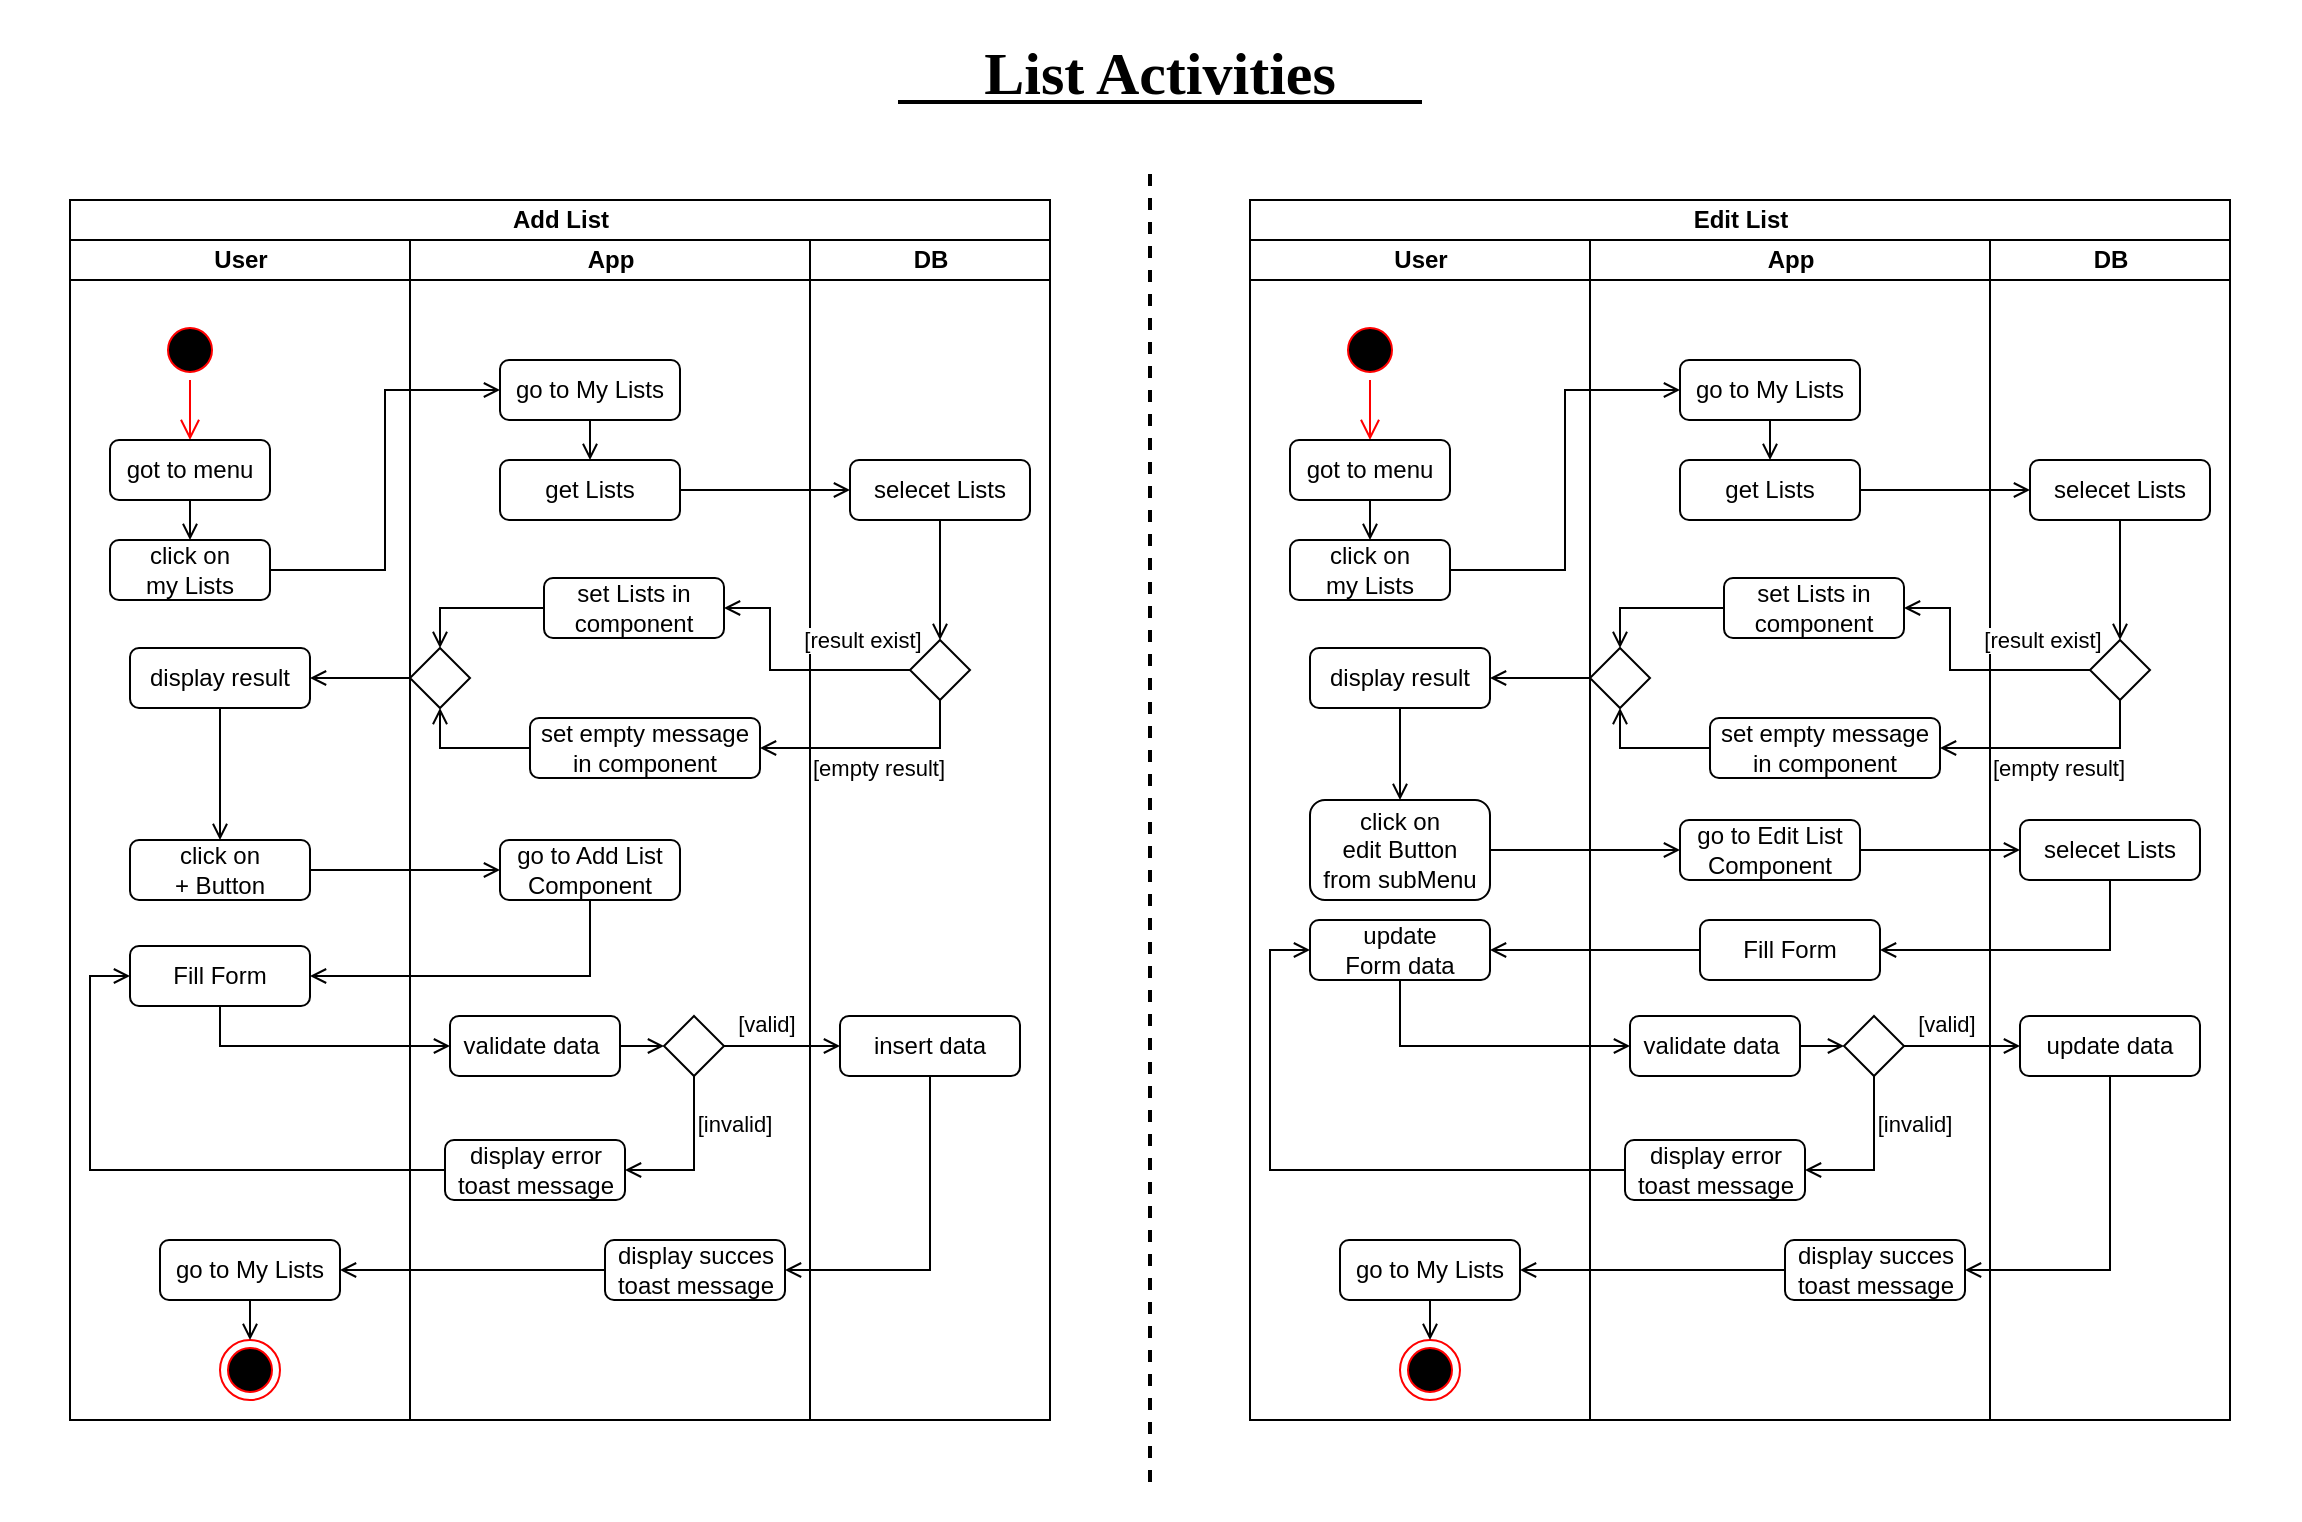 <mxfile version="26.0.16" pages="2">
  <diagram name="lists" id="ZD-XGtzqm1boTK_Z1wiD">
    <mxGraphModel dx="1738" dy="1191" grid="1" gridSize="10" guides="1" tooltips="1" connect="1" arrows="1" fold="1" page="1" pageScale="1" pageWidth="1169" pageHeight="827" math="0" shadow="0">
      <root>
        <mxCell id="0" />
        <mxCell id="1" parent="0" />
        <mxCell id="GVfrvTJsgrzWPwlHAr5i-269" value="" style="swimlane;startSize=0;fontFamily=Helvetica;fontSize=11;fontColor=default;labelBackgroundColor=default;strokeColor=none;" vertex="1" parent="1">
          <mxGeometry y="20" width="1150" height="760" as="geometry" />
        </mxCell>
        <mxCell id="GVfrvTJsgrzWPwlHAr5i-268" value="" style="group" vertex="1" connectable="0" parent="GVfrvTJsgrzWPwlHAr5i-269">
          <mxGeometry x="35.0" y="21" width="1080" height="720" as="geometry" />
        </mxCell>
        <mxCell id="GVfrvTJsgrzWPwlHAr5i-141" value="Add List" style="swimlane;childLayout=stackLayout;resizeParent=1;resizeParentMax=0;startSize=20;html=1;" vertex="1" parent="GVfrvTJsgrzWPwlHAr5i-268">
          <mxGeometry y="79" width="490" height="610" as="geometry" />
        </mxCell>
        <mxCell id="GVfrvTJsgrzWPwlHAr5i-142" value="User" style="swimlane;startSize=20;html=1;" vertex="1" parent="GVfrvTJsgrzWPwlHAr5i-141">
          <mxGeometry y="20" width="170" height="590" as="geometry" />
        </mxCell>
        <mxCell id="GVfrvTJsgrzWPwlHAr5i-145" value="" style="ellipse;html=1;shape=startState;fillColor=#000000;strokeColor=#ff0000;" vertex="1" parent="GVfrvTJsgrzWPwlHAr5i-142">
          <mxGeometry x="45.0" y="40" width="30" height="30" as="geometry" />
        </mxCell>
        <mxCell id="GVfrvTJsgrzWPwlHAr5i-146" value="" style="edgeStyle=orthogonalEdgeStyle;html=1;verticalAlign=bottom;endArrow=open;endSize=8;strokeColor=#ff0000;rounded=0;entryX=0.5;entryY=0;entryDx=0;entryDy=0;" edge="1" source="GVfrvTJsgrzWPwlHAr5i-145" parent="GVfrvTJsgrzWPwlHAr5i-142" target="GVfrvTJsgrzWPwlHAr5i-148">
          <mxGeometry relative="1" as="geometry">
            <mxPoint x="60.0" y="90" as="targetPoint" />
          </mxGeometry>
        </mxCell>
        <mxCell id="GVfrvTJsgrzWPwlHAr5i-157" style="edgeStyle=orthogonalEdgeStyle;rounded=0;orthogonalLoop=1;jettySize=auto;html=1;exitX=0.5;exitY=1;exitDx=0;exitDy=0;entryX=0.5;entryY=0;entryDx=0;entryDy=0;endArrow=open;endFill=0;" edge="1" parent="GVfrvTJsgrzWPwlHAr5i-142" source="GVfrvTJsgrzWPwlHAr5i-148" target="GVfrvTJsgrzWPwlHAr5i-156">
          <mxGeometry relative="1" as="geometry" />
        </mxCell>
        <mxCell id="GVfrvTJsgrzWPwlHAr5i-148" value="got to menu" style="rounded=1;whiteSpace=wrap;html=1;" vertex="1" parent="GVfrvTJsgrzWPwlHAr5i-142">
          <mxGeometry x="20" y="100" width="80" height="30" as="geometry" />
        </mxCell>
        <mxCell id="GVfrvTJsgrzWPwlHAr5i-156" value="click on &lt;br&gt;my Lists" style="rounded=1;whiteSpace=wrap;html=1;" vertex="1" parent="GVfrvTJsgrzWPwlHAr5i-142">
          <mxGeometry x="20" y="150" width="80" height="30" as="geometry" />
        </mxCell>
        <mxCell id="GVfrvTJsgrzWPwlHAr5i-183" value="" style="edgeStyle=orthogonalEdgeStyle;shape=connector;rounded=0;orthogonalLoop=1;jettySize=auto;html=1;strokeColor=default;align=center;verticalAlign=middle;fontFamily=Helvetica;fontSize=11;fontColor=default;labelBackgroundColor=default;endArrow=open;endFill=0;" edge="1" parent="GVfrvTJsgrzWPwlHAr5i-142" source="GVfrvTJsgrzWPwlHAr5i-170" target="GVfrvTJsgrzWPwlHAr5i-182">
          <mxGeometry relative="1" as="geometry" />
        </mxCell>
        <mxCell id="GVfrvTJsgrzWPwlHAr5i-170" value="display result" style="rounded=1;whiteSpace=wrap;html=1;" vertex="1" parent="GVfrvTJsgrzWPwlHAr5i-142">
          <mxGeometry x="30" y="204" width="90" height="30" as="geometry" />
        </mxCell>
        <mxCell id="GVfrvTJsgrzWPwlHAr5i-182" value="click on &lt;br&gt;+ Button" style="rounded=1;whiteSpace=wrap;html=1;" vertex="1" parent="GVfrvTJsgrzWPwlHAr5i-142">
          <mxGeometry x="30" y="300" width="90" height="30" as="geometry" />
        </mxCell>
        <mxCell id="GVfrvTJsgrzWPwlHAr5i-186" value="Fill Form" style="rounded=1;whiteSpace=wrap;html=1;" vertex="1" parent="GVfrvTJsgrzWPwlHAr5i-142">
          <mxGeometry x="30" y="353" width="90" height="30" as="geometry" />
        </mxCell>
        <mxCell id="GVfrvTJsgrzWPwlHAr5i-205" value="" style="ellipse;html=1;shape=endState;fillColor=#000000;strokeColor=#ff0000;fontFamily=Helvetica;fontSize=11;fontColor=default;labelBackgroundColor=default;" vertex="1" parent="GVfrvTJsgrzWPwlHAr5i-142">
          <mxGeometry x="75.0" y="550" width="30" height="30" as="geometry" />
        </mxCell>
        <mxCell id="GVfrvTJsgrzWPwlHAr5i-208" style="edgeStyle=orthogonalEdgeStyle;shape=connector;rounded=0;orthogonalLoop=1;jettySize=auto;html=1;exitX=0.5;exitY=1;exitDx=0;exitDy=0;entryX=0.5;entryY=0;entryDx=0;entryDy=0;strokeColor=default;align=center;verticalAlign=middle;fontFamily=Helvetica;fontSize=11;fontColor=default;labelBackgroundColor=default;endArrow=open;endFill=0;" edge="1" parent="GVfrvTJsgrzWPwlHAr5i-142" source="GVfrvTJsgrzWPwlHAr5i-207" target="GVfrvTJsgrzWPwlHAr5i-205">
          <mxGeometry relative="1" as="geometry" />
        </mxCell>
        <mxCell id="GVfrvTJsgrzWPwlHAr5i-207" value="go to My Lists" style="rounded=1;whiteSpace=wrap;html=1;" vertex="1" parent="GVfrvTJsgrzWPwlHAr5i-142">
          <mxGeometry x="45" y="500" width="90" height="30" as="geometry" />
        </mxCell>
        <mxCell id="GVfrvTJsgrzWPwlHAr5i-143" value="App" style="swimlane;startSize=20;html=1;" vertex="1" parent="GVfrvTJsgrzWPwlHAr5i-141">
          <mxGeometry x="170" y="20" width="200" height="590" as="geometry" />
        </mxCell>
        <mxCell id="GVfrvTJsgrzWPwlHAr5i-166" style="edgeStyle=orthogonalEdgeStyle;shape=connector;rounded=0;orthogonalLoop=1;jettySize=auto;html=1;exitX=0.5;exitY=1;exitDx=0;exitDy=0;entryX=0.5;entryY=0;entryDx=0;entryDy=0;strokeColor=default;align=center;verticalAlign=middle;fontFamily=Helvetica;fontSize=11;fontColor=default;labelBackgroundColor=default;endArrow=open;endFill=0;" edge="1" parent="GVfrvTJsgrzWPwlHAr5i-143" source="GVfrvTJsgrzWPwlHAr5i-158" target="GVfrvTJsgrzWPwlHAr5i-165">
          <mxGeometry relative="1" as="geometry" />
        </mxCell>
        <mxCell id="GVfrvTJsgrzWPwlHAr5i-158" value="go to My Lists" style="rounded=1;whiteSpace=wrap;html=1;" vertex="1" parent="GVfrvTJsgrzWPwlHAr5i-143">
          <mxGeometry x="45" y="60" width="90" height="30" as="geometry" />
        </mxCell>
        <mxCell id="GVfrvTJsgrzWPwlHAr5i-165" value="get Lists" style="rounded=1;whiteSpace=wrap;html=1;" vertex="1" parent="GVfrvTJsgrzWPwlHAr5i-143">
          <mxGeometry x="45" y="110" width="90" height="30" as="geometry" />
        </mxCell>
        <mxCell id="GVfrvTJsgrzWPwlHAr5i-168" value="set Lists in component" style="rounded=1;whiteSpace=wrap;html=1;" vertex="1" parent="GVfrvTJsgrzWPwlHAr5i-143">
          <mxGeometry x="67" y="169" width="90" height="30" as="geometry" />
        </mxCell>
        <mxCell id="GVfrvTJsgrzWPwlHAr5i-174" value="set empty message in component" style="rounded=1;whiteSpace=wrap;html=1;" vertex="1" parent="GVfrvTJsgrzWPwlHAr5i-143">
          <mxGeometry x="60" y="239" width="115" height="30" as="geometry" />
        </mxCell>
        <mxCell id="GVfrvTJsgrzWPwlHAr5i-178" value="" style="rhombus;fontFamily=Helvetica;fontSize=11;fontColor=default;labelBackgroundColor=default;" vertex="1" parent="GVfrvTJsgrzWPwlHAr5i-143">
          <mxGeometry x="-4.547e-13" y="204" width="30" height="30" as="geometry" />
        </mxCell>
        <mxCell id="GVfrvTJsgrzWPwlHAr5i-179" style="edgeStyle=orthogonalEdgeStyle;shape=connector;rounded=0;orthogonalLoop=1;jettySize=auto;html=1;exitX=0;exitY=0.5;exitDx=0;exitDy=0;entryX=0.5;entryY=1;entryDx=0;entryDy=0;strokeColor=default;align=center;verticalAlign=middle;fontFamily=Helvetica;fontSize=11;fontColor=default;labelBackgroundColor=default;endArrow=open;endFill=0;" edge="1" parent="GVfrvTJsgrzWPwlHAr5i-143" source="GVfrvTJsgrzWPwlHAr5i-174" target="GVfrvTJsgrzWPwlHAr5i-178">
          <mxGeometry relative="1" as="geometry" />
        </mxCell>
        <mxCell id="GVfrvTJsgrzWPwlHAr5i-180" style="edgeStyle=orthogonalEdgeStyle;shape=connector;rounded=0;orthogonalLoop=1;jettySize=auto;html=1;exitX=0;exitY=0.5;exitDx=0;exitDy=0;entryX=0.5;entryY=0;entryDx=0;entryDy=0;strokeColor=default;align=center;verticalAlign=middle;fontFamily=Helvetica;fontSize=11;fontColor=default;labelBackgroundColor=default;endArrow=open;endFill=0;" edge="1" parent="GVfrvTJsgrzWPwlHAr5i-143" source="GVfrvTJsgrzWPwlHAr5i-168" target="GVfrvTJsgrzWPwlHAr5i-178">
          <mxGeometry relative="1" as="geometry" />
        </mxCell>
        <mxCell id="GVfrvTJsgrzWPwlHAr5i-184" value="go to Add List Component" style="rounded=1;whiteSpace=wrap;html=1;" vertex="1" parent="GVfrvTJsgrzWPwlHAr5i-143">
          <mxGeometry x="45" y="300" width="90" height="30" as="geometry" />
        </mxCell>
        <mxCell id="GVfrvTJsgrzWPwlHAr5i-197" style="edgeStyle=orthogonalEdgeStyle;shape=connector;rounded=0;orthogonalLoop=1;jettySize=auto;html=1;exitX=1;exitY=0.5;exitDx=0;exitDy=0;entryX=0;entryY=0.5;entryDx=0;entryDy=0;strokeColor=default;align=center;verticalAlign=middle;fontFamily=Helvetica;fontSize=11;fontColor=default;labelBackgroundColor=default;endArrow=open;endFill=0;" edge="1" parent="GVfrvTJsgrzWPwlHAr5i-143" source="GVfrvTJsgrzWPwlHAr5i-188" target="GVfrvTJsgrzWPwlHAr5i-196">
          <mxGeometry relative="1" as="geometry" />
        </mxCell>
        <mxCell id="GVfrvTJsgrzWPwlHAr5i-188" value="validate data&amp;nbsp;" style="rounded=1;whiteSpace=wrap;html=1;" vertex="1" parent="GVfrvTJsgrzWPwlHAr5i-143">
          <mxGeometry x="20" y="388" width="85" height="30" as="geometry" />
        </mxCell>
        <mxCell id="GVfrvTJsgrzWPwlHAr5i-192" value="display succes toast message" style="rounded=1;whiteSpace=wrap;html=1;" vertex="1" parent="GVfrvTJsgrzWPwlHAr5i-143">
          <mxGeometry x="97.5" y="500" width="90" height="30" as="geometry" />
        </mxCell>
        <mxCell id="GVfrvTJsgrzWPwlHAr5i-200" style="edgeStyle=orthogonalEdgeStyle;shape=connector;rounded=0;orthogonalLoop=1;jettySize=auto;html=1;exitX=0.5;exitY=1;exitDx=0;exitDy=0;entryX=1;entryY=0.5;entryDx=0;entryDy=0;strokeColor=default;align=center;verticalAlign=middle;fontFamily=Helvetica;fontSize=11;fontColor=default;labelBackgroundColor=default;endArrow=open;endFill=0;" edge="1" parent="GVfrvTJsgrzWPwlHAr5i-143" source="GVfrvTJsgrzWPwlHAr5i-196" target="GVfrvTJsgrzWPwlHAr5i-198">
          <mxGeometry relative="1" as="geometry" />
        </mxCell>
        <mxCell id="GVfrvTJsgrzWPwlHAr5i-201" value="[invalid]" style="edgeLabel;html=1;align=center;verticalAlign=middle;resizable=0;points=[];fontFamily=Helvetica;fontSize=11;fontColor=default;labelBackgroundColor=default;" vertex="1" connectable="0" parent="GVfrvTJsgrzWPwlHAr5i-200">
          <mxGeometry x="-0.716" y="-1" relative="1" as="geometry">
            <mxPoint x="21" y="12" as="offset" />
          </mxGeometry>
        </mxCell>
        <mxCell id="GVfrvTJsgrzWPwlHAr5i-196" value="" style="rhombus;fontFamily=Helvetica;fontSize=11;fontColor=default;labelBackgroundColor=default;" vertex="1" parent="GVfrvTJsgrzWPwlHAr5i-143">
          <mxGeometry x="127.0" y="388" width="30" height="30" as="geometry" />
        </mxCell>
        <mxCell id="GVfrvTJsgrzWPwlHAr5i-198" value="display error toast message" style="rounded=1;whiteSpace=wrap;html=1;" vertex="1" parent="GVfrvTJsgrzWPwlHAr5i-143">
          <mxGeometry x="17.5" y="450" width="90" height="30" as="geometry" />
        </mxCell>
        <mxCell id="GVfrvTJsgrzWPwlHAr5i-144" value="DB" style="swimlane;startSize=20;html=1;" vertex="1" parent="GVfrvTJsgrzWPwlHAr5i-141">
          <mxGeometry x="370" y="20" width="120" height="590" as="geometry" />
        </mxCell>
        <mxCell id="GVfrvTJsgrzWPwlHAr5i-164" value="selecet Lists" style="rounded=1;whiteSpace=wrap;html=1;" vertex="1" parent="GVfrvTJsgrzWPwlHAr5i-144">
          <mxGeometry x="20" y="110" width="90" height="30" as="geometry" />
        </mxCell>
        <mxCell id="GVfrvTJsgrzWPwlHAr5i-171" value="" style="rhombus;fontFamily=Helvetica;fontSize=11;fontColor=default;labelBackgroundColor=default;" vertex="1" parent="GVfrvTJsgrzWPwlHAr5i-144">
          <mxGeometry x="50.0" y="200" width="30" height="30" as="geometry" />
        </mxCell>
        <mxCell id="GVfrvTJsgrzWPwlHAr5i-169" style="edgeStyle=orthogonalEdgeStyle;shape=connector;rounded=0;orthogonalLoop=1;jettySize=auto;html=1;exitX=0.5;exitY=1;exitDx=0;exitDy=0;entryX=0.5;entryY=0;entryDx=0;entryDy=0;strokeColor=default;align=center;verticalAlign=middle;fontFamily=Helvetica;fontSize=11;fontColor=default;labelBackgroundColor=default;endArrow=open;endFill=0;" edge="1" parent="GVfrvTJsgrzWPwlHAr5i-144" source="GVfrvTJsgrzWPwlHAr5i-164" target="GVfrvTJsgrzWPwlHAr5i-171">
          <mxGeometry relative="1" as="geometry" />
        </mxCell>
        <mxCell id="GVfrvTJsgrzWPwlHAr5i-190" value="insert data" style="rounded=1;whiteSpace=wrap;html=1;" vertex="1" parent="GVfrvTJsgrzWPwlHAr5i-144">
          <mxGeometry x="15" y="388" width="90" height="30" as="geometry" />
        </mxCell>
        <mxCell id="GVfrvTJsgrzWPwlHAr5i-159" value="" style="edgeStyle=orthogonalEdgeStyle;shape=connector;rounded=0;orthogonalLoop=1;jettySize=auto;html=1;strokeColor=default;align=center;verticalAlign=middle;fontFamily=Helvetica;fontSize=11;fontColor=default;labelBackgroundColor=default;endArrow=open;endFill=0;entryX=0;entryY=0.5;entryDx=0;entryDy=0;" edge="1" parent="GVfrvTJsgrzWPwlHAr5i-141" source="GVfrvTJsgrzWPwlHAr5i-156" target="GVfrvTJsgrzWPwlHAr5i-158">
          <mxGeometry relative="1" as="geometry" />
        </mxCell>
        <mxCell id="GVfrvTJsgrzWPwlHAr5i-167" style="edgeStyle=orthogonalEdgeStyle;shape=connector;rounded=0;orthogonalLoop=1;jettySize=auto;html=1;exitX=1;exitY=0.5;exitDx=0;exitDy=0;entryX=0;entryY=0.5;entryDx=0;entryDy=0;strokeColor=default;align=center;verticalAlign=middle;fontFamily=Helvetica;fontSize=11;fontColor=default;labelBackgroundColor=default;endArrow=open;endFill=0;" edge="1" parent="GVfrvTJsgrzWPwlHAr5i-141" source="GVfrvTJsgrzWPwlHAr5i-165" target="GVfrvTJsgrzWPwlHAr5i-164">
          <mxGeometry relative="1" as="geometry" />
        </mxCell>
        <mxCell id="GVfrvTJsgrzWPwlHAr5i-172" style="edgeStyle=orthogonalEdgeStyle;shape=connector;rounded=0;orthogonalLoop=1;jettySize=auto;html=1;exitX=0;exitY=0.5;exitDx=0;exitDy=0;entryX=1;entryY=0.5;entryDx=0;entryDy=0;strokeColor=default;align=center;verticalAlign=middle;fontFamily=Helvetica;fontSize=11;fontColor=default;labelBackgroundColor=default;endArrow=open;endFill=0;" edge="1" parent="GVfrvTJsgrzWPwlHAr5i-141" source="GVfrvTJsgrzWPwlHAr5i-171" target="GVfrvTJsgrzWPwlHAr5i-168">
          <mxGeometry relative="1" as="geometry">
            <Array as="points">
              <mxPoint x="350" y="235" />
              <mxPoint x="350" y="204" />
            </Array>
          </mxGeometry>
        </mxCell>
        <mxCell id="GVfrvTJsgrzWPwlHAr5i-173" value="[result exist]" style="edgeLabel;html=1;align=center;verticalAlign=middle;resizable=0;points=[];fontFamily=Helvetica;fontSize=11;fontColor=default;labelBackgroundColor=default;" vertex="1" connectable="0" parent="GVfrvTJsgrzWPwlHAr5i-172">
          <mxGeometry x="-0.768" y="-1" relative="1" as="geometry">
            <mxPoint x="-10" y="-14" as="offset" />
          </mxGeometry>
        </mxCell>
        <mxCell id="GVfrvTJsgrzWPwlHAr5i-175" style="edgeStyle=orthogonalEdgeStyle;shape=connector;rounded=0;orthogonalLoop=1;jettySize=auto;html=1;exitX=0.5;exitY=1;exitDx=0;exitDy=0;entryX=1;entryY=0.5;entryDx=0;entryDy=0;strokeColor=default;align=center;verticalAlign=middle;fontFamily=Helvetica;fontSize=11;fontColor=default;labelBackgroundColor=default;endArrow=open;endFill=0;" edge="1" parent="GVfrvTJsgrzWPwlHAr5i-141" source="GVfrvTJsgrzWPwlHAr5i-171" target="GVfrvTJsgrzWPwlHAr5i-174">
          <mxGeometry relative="1" as="geometry" />
        </mxCell>
        <mxCell id="GVfrvTJsgrzWPwlHAr5i-177" value="[empty result]" style="edgeLabel;html=1;align=center;verticalAlign=middle;resizable=0;points=[];fontFamily=Helvetica;fontSize=11;fontColor=default;labelBackgroundColor=default;" vertex="1" connectable="0" parent="GVfrvTJsgrzWPwlHAr5i-175">
          <mxGeometry x="-0.167" y="-2" relative="1" as="geometry">
            <mxPoint x="-8" y="12" as="offset" />
          </mxGeometry>
        </mxCell>
        <mxCell id="GVfrvTJsgrzWPwlHAr5i-181" style="edgeStyle=orthogonalEdgeStyle;shape=connector;rounded=0;orthogonalLoop=1;jettySize=auto;html=1;exitX=0;exitY=0.5;exitDx=0;exitDy=0;entryX=1;entryY=0.5;entryDx=0;entryDy=0;strokeColor=default;align=center;verticalAlign=middle;fontFamily=Helvetica;fontSize=11;fontColor=default;labelBackgroundColor=default;endArrow=open;endFill=0;" edge="1" parent="GVfrvTJsgrzWPwlHAr5i-141" source="GVfrvTJsgrzWPwlHAr5i-178" target="GVfrvTJsgrzWPwlHAr5i-170">
          <mxGeometry relative="1" as="geometry" />
        </mxCell>
        <mxCell id="GVfrvTJsgrzWPwlHAr5i-185" style="edgeStyle=orthogonalEdgeStyle;shape=connector;rounded=0;orthogonalLoop=1;jettySize=auto;html=1;exitX=1;exitY=0.5;exitDx=0;exitDy=0;entryX=0;entryY=0.5;entryDx=0;entryDy=0;strokeColor=default;align=center;verticalAlign=middle;fontFamily=Helvetica;fontSize=11;fontColor=default;labelBackgroundColor=default;endArrow=open;endFill=0;" edge="1" parent="GVfrvTJsgrzWPwlHAr5i-141" source="GVfrvTJsgrzWPwlHAr5i-182" target="GVfrvTJsgrzWPwlHAr5i-184">
          <mxGeometry relative="1" as="geometry" />
        </mxCell>
        <mxCell id="GVfrvTJsgrzWPwlHAr5i-187" style="edgeStyle=orthogonalEdgeStyle;shape=connector;rounded=0;orthogonalLoop=1;jettySize=auto;html=1;exitX=0.5;exitY=1;exitDx=0;exitDy=0;entryX=1;entryY=0.5;entryDx=0;entryDy=0;strokeColor=default;align=center;verticalAlign=middle;fontFamily=Helvetica;fontSize=11;fontColor=default;labelBackgroundColor=default;endArrow=open;endFill=0;" edge="1" parent="GVfrvTJsgrzWPwlHAr5i-141" source="GVfrvTJsgrzWPwlHAr5i-184" target="GVfrvTJsgrzWPwlHAr5i-186">
          <mxGeometry relative="1" as="geometry" />
        </mxCell>
        <mxCell id="GVfrvTJsgrzWPwlHAr5i-189" style="edgeStyle=orthogonalEdgeStyle;shape=connector;rounded=0;orthogonalLoop=1;jettySize=auto;html=1;exitX=0.5;exitY=1;exitDx=0;exitDy=0;strokeColor=default;align=center;verticalAlign=middle;fontFamily=Helvetica;fontSize=11;fontColor=default;labelBackgroundColor=default;endArrow=open;endFill=0;entryX=0;entryY=0.5;entryDx=0;entryDy=0;" edge="1" parent="GVfrvTJsgrzWPwlHAr5i-141" source="GVfrvTJsgrzWPwlHAr5i-186" target="GVfrvTJsgrzWPwlHAr5i-188">
          <mxGeometry relative="1" as="geometry">
            <mxPoint x="210.0" y="430" as="targetPoint" />
          </mxGeometry>
        </mxCell>
        <mxCell id="GVfrvTJsgrzWPwlHAr5i-199" style="edgeStyle=orthogonalEdgeStyle;shape=connector;rounded=0;orthogonalLoop=1;jettySize=auto;html=1;exitX=0.5;exitY=1;exitDx=0;exitDy=0;entryX=1;entryY=0.5;entryDx=0;entryDy=0;strokeColor=default;align=center;verticalAlign=middle;fontFamily=Helvetica;fontSize=11;fontColor=default;labelBackgroundColor=default;endArrow=open;endFill=0;" edge="1" parent="GVfrvTJsgrzWPwlHAr5i-141" source="GVfrvTJsgrzWPwlHAr5i-190" target="GVfrvTJsgrzWPwlHAr5i-192">
          <mxGeometry relative="1" as="geometry" />
        </mxCell>
        <mxCell id="GVfrvTJsgrzWPwlHAr5i-202" style="edgeStyle=orthogonalEdgeStyle;shape=connector;rounded=0;orthogonalLoop=1;jettySize=auto;html=1;exitX=1;exitY=0.5;exitDx=0;exitDy=0;entryX=0;entryY=0.5;entryDx=0;entryDy=0;strokeColor=default;align=center;verticalAlign=middle;fontFamily=Helvetica;fontSize=11;fontColor=default;labelBackgroundColor=default;endArrow=open;endFill=0;" edge="1" parent="GVfrvTJsgrzWPwlHAr5i-141" source="GVfrvTJsgrzWPwlHAr5i-196" target="GVfrvTJsgrzWPwlHAr5i-190">
          <mxGeometry relative="1" as="geometry" />
        </mxCell>
        <mxCell id="GVfrvTJsgrzWPwlHAr5i-203" value="[valid]" style="edgeLabel;html=1;align=center;verticalAlign=middle;resizable=0;points=[];fontFamily=Helvetica;fontSize=11;fontColor=default;labelBackgroundColor=default;" vertex="1" connectable="0" parent="GVfrvTJsgrzWPwlHAr5i-202">
          <mxGeometry x="-0.287" y="1" relative="1" as="geometry">
            <mxPoint y="-10" as="offset" />
          </mxGeometry>
        </mxCell>
        <mxCell id="GVfrvTJsgrzWPwlHAr5i-204" style="edgeStyle=orthogonalEdgeStyle;shape=connector;rounded=0;orthogonalLoop=1;jettySize=auto;html=1;exitX=0;exitY=0.5;exitDx=0;exitDy=0;entryX=0;entryY=0.5;entryDx=0;entryDy=0;strokeColor=default;align=center;verticalAlign=middle;fontFamily=Helvetica;fontSize=11;fontColor=default;labelBackgroundColor=default;endArrow=open;endFill=0;" edge="1" parent="GVfrvTJsgrzWPwlHAr5i-141" source="GVfrvTJsgrzWPwlHAr5i-198" target="GVfrvTJsgrzWPwlHAr5i-186">
          <mxGeometry relative="1" as="geometry" />
        </mxCell>
        <mxCell id="GVfrvTJsgrzWPwlHAr5i-206" style="edgeStyle=orthogonalEdgeStyle;shape=connector;rounded=0;orthogonalLoop=1;jettySize=auto;html=1;exitX=0;exitY=0.5;exitDx=0;exitDy=0;entryX=1;entryY=0.5;entryDx=0;entryDy=0;strokeColor=default;align=center;verticalAlign=middle;fontFamily=Helvetica;fontSize=11;fontColor=default;labelBackgroundColor=default;endArrow=open;endFill=0;" edge="1" parent="GVfrvTJsgrzWPwlHAr5i-141" source="GVfrvTJsgrzWPwlHAr5i-192" target="GVfrvTJsgrzWPwlHAr5i-207">
          <mxGeometry relative="1" as="geometry" />
        </mxCell>
        <mxCell id="GVfrvTJsgrzWPwlHAr5i-209" value="&lt;b&gt;&lt;font face=&quot;Verdana&quot; style=&quot;font-size: 30px;&quot;&gt;List Activities&lt;/font&gt;&lt;/b&gt;" style="text;html=1;align=center;verticalAlign=middle;whiteSpace=wrap;rounded=0;fontFamily=Helvetica;fontSize=11;fontColor=default;labelBackgroundColor=none;" vertex="1" parent="GVfrvTJsgrzWPwlHAr5i-268">
          <mxGeometry x="414.0" width="262" height="30" as="geometry" />
        </mxCell>
        <mxCell id="GVfrvTJsgrzWPwlHAr5i-210" value="" style="endArrow=none;html=1;rounded=0;strokeColor=default;align=center;verticalAlign=middle;fontFamily=Helvetica;fontSize=11;fontColor=default;labelBackgroundColor=default;edgeStyle=orthogonalEdgeStyle;entryX=1;entryY=1;entryDx=0;entryDy=0;exitX=0;exitY=1;exitDx=0;exitDy=0;strokeWidth=2;" edge="1" parent="GVfrvTJsgrzWPwlHAr5i-268" source="GVfrvTJsgrzWPwlHAr5i-209" target="GVfrvTJsgrzWPwlHAr5i-209">
          <mxGeometry width="50" height="50" relative="1" as="geometry">
            <mxPoint x="80.0" y="30" as="sourcePoint" />
            <mxPoint x="130.0" y="-20" as="targetPoint" />
          </mxGeometry>
        </mxCell>
        <mxCell id="GVfrvTJsgrzWPwlHAr5i-211" value="Edit List" style="swimlane;childLayout=stackLayout;resizeParent=1;resizeParentMax=0;startSize=20;html=1;" vertex="1" parent="GVfrvTJsgrzWPwlHAr5i-268">
          <mxGeometry x="590" y="79" width="490" height="610" as="geometry" />
        </mxCell>
        <mxCell id="GVfrvTJsgrzWPwlHAr5i-212" value="User" style="swimlane;startSize=20;html=1;" vertex="1" parent="GVfrvTJsgrzWPwlHAr5i-211">
          <mxGeometry y="20" width="170" height="590" as="geometry" />
        </mxCell>
        <mxCell id="GVfrvTJsgrzWPwlHAr5i-213" value="" style="ellipse;html=1;shape=startState;fillColor=#000000;strokeColor=#ff0000;" vertex="1" parent="GVfrvTJsgrzWPwlHAr5i-212">
          <mxGeometry x="45.0" y="40" width="30" height="30" as="geometry" />
        </mxCell>
        <mxCell id="GVfrvTJsgrzWPwlHAr5i-214" value="" style="edgeStyle=orthogonalEdgeStyle;html=1;verticalAlign=bottom;endArrow=open;endSize=8;strokeColor=#ff0000;rounded=0;entryX=0.5;entryY=0;entryDx=0;entryDy=0;" edge="1" parent="GVfrvTJsgrzWPwlHAr5i-212" source="GVfrvTJsgrzWPwlHAr5i-213" target="GVfrvTJsgrzWPwlHAr5i-216">
          <mxGeometry relative="1" as="geometry">
            <mxPoint x="60.0" y="90" as="targetPoint" />
          </mxGeometry>
        </mxCell>
        <mxCell id="GVfrvTJsgrzWPwlHAr5i-215" style="edgeStyle=orthogonalEdgeStyle;rounded=0;orthogonalLoop=1;jettySize=auto;html=1;exitX=0.5;exitY=1;exitDx=0;exitDy=0;entryX=0.5;entryY=0;entryDx=0;entryDy=0;endArrow=open;endFill=0;" edge="1" parent="GVfrvTJsgrzWPwlHAr5i-212" source="GVfrvTJsgrzWPwlHAr5i-216" target="GVfrvTJsgrzWPwlHAr5i-217">
          <mxGeometry relative="1" as="geometry" />
        </mxCell>
        <mxCell id="GVfrvTJsgrzWPwlHAr5i-216" value="got to menu" style="rounded=1;whiteSpace=wrap;html=1;" vertex="1" parent="GVfrvTJsgrzWPwlHAr5i-212">
          <mxGeometry x="20" y="100" width="80" height="30" as="geometry" />
        </mxCell>
        <mxCell id="GVfrvTJsgrzWPwlHAr5i-217" value="click on &lt;br&gt;my Lists" style="rounded=1;whiteSpace=wrap;html=1;" vertex="1" parent="GVfrvTJsgrzWPwlHAr5i-212">
          <mxGeometry x="20" y="150" width="80" height="30" as="geometry" />
        </mxCell>
        <mxCell id="GVfrvTJsgrzWPwlHAr5i-218" value="" style="edgeStyle=orthogonalEdgeStyle;shape=connector;rounded=0;orthogonalLoop=1;jettySize=auto;html=1;strokeColor=default;align=center;verticalAlign=middle;fontFamily=Helvetica;fontSize=11;fontColor=default;labelBackgroundColor=default;endArrow=open;endFill=0;" edge="1" parent="GVfrvTJsgrzWPwlHAr5i-212" source="GVfrvTJsgrzWPwlHAr5i-219" target="GVfrvTJsgrzWPwlHAr5i-220">
          <mxGeometry relative="1" as="geometry" />
        </mxCell>
        <mxCell id="GVfrvTJsgrzWPwlHAr5i-219" value="display result" style="rounded=1;whiteSpace=wrap;html=1;" vertex="1" parent="GVfrvTJsgrzWPwlHAr5i-212">
          <mxGeometry x="30" y="204" width="90" height="30" as="geometry" />
        </mxCell>
        <mxCell id="GVfrvTJsgrzWPwlHAr5i-220" value="click on &lt;br&gt;edit Button &lt;br&gt;from subMenu" style="rounded=1;whiteSpace=wrap;html=1;" vertex="1" parent="GVfrvTJsgrzWPwlHAr5i-212">
          <mxGeometry x="30" y="280" width="90" height="50" as="geometry" />
        </mxCell>
        <mxCell id="GVfrvTJsgrzWPwlHAr5i-221" value="update &lt;br&gt;Form data" style="rounded=1;whiteSpace=wrap;html=1;" vertex="1" parent="GVfrvTJsgrzWPwlHAr5i-212">
          <mxGeometry x="30" y="340" width="90" height="30" as="geometry" />
        </mxCell>
        <mxCell id="GVfrvTJsgrzWPwlHAr5i-222" value="" style="ellipse;html=1;shape=endState;fillColor=#000000;strokeColor=#ff0000;fontFamily=Helvetica;fontSize=11;fontColor=default;labelBackgroundColor=default;" vertex="1" parent="GVfrvTJsgrzWPwlHAr5i-212">
          <mxGeometry x="75.0" y="550" width="30" height="30" as="geometry" />
        </mxCell>
        <mxCell id="GVfrvTJsgrzWPwlHAr5i-223" style="edgeStyle=orthogonalEdgeStyle;shape=connector;rounded=0;orthogonalLoop=1;jettySize=auto;html=1;exitX=0.5;exitY=1;exitDx=0;exitDy=0;entryX=0.5;entryY=0;entryDx=0;entryDy=0;strokeColor=default;align=center;verticalAlign=middle;fontFamily=Helvetica;fontSize=11;fontColor=default;labelBackgroundColor=default;endArrow=open;endFill=0;" edge="1" parent="GVfrvTJsgrzWPwlHAr5i-212" source="GVfrvTJsgrzWPwlHAr5i-224" target="GVfrvTJsgrzWPwlHAr5i-222">
          <mxGeometry relative="1" as="geometry" />
        </mxCell>
        <mxCell id="GVfrvTJsgrzWPwlHAr5i-224" value="go to My Lists" style="rounded=1;whiteSpace=wrap;html=1;" vertex="1" parent="GVfrvTJsgrzWPwlHAr5i-212">
          <mxGeometry x="45" y="500" width="90" height="30" as="geometry" />
        </mxCell>
        <mxCell id="GVfrvTJsgrzWPwlHAr5i-225" value="App" style="swimlane;startSize=20;html=1;" vertex="1" parent="GVfrvTJsgrzWPwlHAr5i-211">
          <mxGeometry x="170" y="20" width="200" height="590" as="geometry" />
        </mxCell>
        <mxCell id="GVfrvTJsgrzWPwlHAr5i-226" style="edgeStyle=orthogonalEdgeStyle;shape=connector;rounded=0;orthogonalLoop=1;jettySize=auto;html=1;exitX=0.5;exitY=1;exitDx=0;exitDy=0;entryX=0.5;entryY=0;entryDx=0;entryDy=0;strokeColor=default;align=center;verticalAlign=middle;fontFamily=Helvetica;fontSize=11;fontColor=default;labelBackgroundColor=default;endArrow=open;endFill=0;" edge="1" parent="GVfrvTJsgrzWPwlHAr5i-225" source="GVfrvTJsgrzWPwlHAr5i-227" target="GVfrvTJsgrzWPwlHAr5i-228">
          <mxGeometry relative="1" as="geometry" />
        </mxCell>
        <mxCell id="GVfrvTJsgrzWPwlHAr5i-227" value="go to My Lists" style="rounded=1;whiteSpace=wrap;html=1;" vertex="1" parent="GVfrvTJsgrzWPwlHAr5i-225">
          <mxGeometry x="45" y="60" width="90" height="30" as="geometry" />
        </mxCell>
        <mxCell id="GVfrvTJsgrzWPwlHAr5i-228" value="get Lists" style="rounded=1;whiteSpace=wrap;html=1;" vertex="1" parent="GVfrvTJsgrzWPwlHAr5i-225">
          <mxGeometry x="45" y="110" width="90" height="30" as="geometry" />
        </mxCell>
        <mxCell id="GVfrvTJsgrzWPwlHAr5i-229" value="set Lists in component" style="rounded=1;whiteSpace=wrap;html=1;" vertex="1" parent="GVfrvTJsgrzWPwlHAr5i-225">
          <mxGeometry x="67" y="169" width="90" height="30" as="geometry" />
        </mxCell>
        <mxCell id="GVfrvTJsgrzWPwlHAr5i-230" value="set empty message in component" style="rounded=1;whiteSpace=wrap;html=1;" vertex="1" parent="GVfrvTJsgrzWPwlHAr5i-225">
          <mxGeometry x="60" y="239" width="115" height="30" as="geometry" />
        </mxCell>
        <mxCell id="GVfrvTJsgrzWPwlHAr5i-231" value="" style="rhombus;fontFamily=Helvetica;fontSize=11;fontColor=default;labelBackgroundColor=default;" vertex="1" parent="GVfrvTJsgrzWPwlHAr5i-225">
          <mxGeometry x="-4.547e-13" y="204" width="30" height="30" as="geometry" />
        </mxCell>
        <mxCell id="GVfrvTJsgrzWPwlHAr5i-232" style="edgeStyle=orthogonalEdgeStyle;shape=connector;rounded=0;orthogonalLoop=1;jettySize=auto;html=1;exitX=0;exitY=0.5;exitDx=0;exitDy=0;entryX=0.5;entryY=1;entryDx=0;entryDy=0;strokeColor=default;align=center;verticalAlign=middle;fontFamily=Helvetica;fontSize=11;fontColor=default;labelBackgroundColor=default;endArrow=open;endFill=0;" edge="1" parent="GVfrvTJsgrzWPwlHAr5i-225" source="GVfrvTJsgrzWPwlHAr5i-230" target="GVfrvTJsgrzWPwlHAr5i-231">
          <mxGeometry relative="1" as="geometry" />
        </mxCell>
        <mxCell id="GVfrvTJsgrzWPwlHAr5i-233" style="edgeStyle=orthogonalEdgeStyle;shape=connector;rounded=0;orthogonalLoop=1;jettySize=auto;html=1;exitX=0;exitY=0.5;exitDx=0;exitDy=0;entryX=0.5;entryY=0;entryDx=0;entryDy=0;strokeColor=default;align=center;verticalAlign=middle;fontFamily=Helvetica;fontSize=11;fontColor=default;labelBackgroundColor=default;endArrow=open;endFill=0;" edge="1" parent="GVfrvTJsgrzWPwlHAr5i-225" source="GVfrvTJsgrzWPwlHAr5i-229" target="GVfrvTJsgrzWPwlHAr5i-231">
          <mxGeometry relative="1" as="geometry" />
        </mxCell>
        <mxCell id="GVfrvTJsgrzWPwlHAr5i-234" value="go to Edit List Component" style="rounded=1;whiteSpace=wrap;html=1;" vertex="1" parent="GVfrvTJsgrzWPwlHAr5i-225">
          <mxGeometry x="45" y="290" width="90" height="30" as="geometry" />
        </mxCell>
        <mxCell id="GVfrvTJsgrzWPwlHAr5i-235" style="edgeStyle=orthogonalEdgeStyle;shape=connector;rounded=0;orthogonalLoop=1;jettySize=auto;html=1;exitX=1;exitY=0.5;exitDx=0;exitDy=0;entryX=0;entryY=0.5;entryDx=0;entryDy=0;strokeColor=default;align=center;verticalAlign=middle;fontFamily=Helvetica;fontSize=11;fontColor=default;labelBackgroundColor=default;endArrow=open;endFill=0;" edge="1" parent="GVfrvTJsgrzWPwlHAr5i-225" source="GVfrvTJsgrzWPwlHAr5i-236" target="GVfrvTJsgrzWPwlHAr5i-240">
          <mxGeometry relative="1" as="geometry" />
        </mxCell>
        <mxCell id="GVfrvTJsgrzWPwlHAr5i-236" value="validate data&amp;nbsp;" style="rounded=1;whiteSpace=wrap;html=1;" vertex="1" parent="GVfrvTJsgrzWPwlHAr5i-225">
          <mxGeometry x="20" y="388" width="85" height="30" as="geometry" />
        </mxCell>
        <mxCell id="GVfrvTJsgrzWPwlHAr5i-237" value="display succes toast message" style="rounded=1;whiteSpace=wrap;html=1;" vertex="1" parent="GVfrvTJsgrzWPwlHAr5i-225">
          <mxGeometry x="97.5" y="500" width="90" height="30" as="geometry" />
        </mxCell>
        <mxCell id="GVfrvTJsgrzWPwlHAr5i-238" style="edgeStyle=orthogonalEdgeStyle;shape=connector;rounded=0;orthogonalLoop=1;jettySize=auto;html=1;exitX=0.5;exitY=1;exitDx=0;exitDy=0;entryX=1;entryY=0.5;entryDx=0;entryDy=0;strokeColor=default;align=center;verticalAlign=middle;fontFamily=Helvetica;fontSize=11;fontColor=default;labelBackgroundColor=default;endArrow=open;endFill=0;" edge="1" parent="GVfrvTJsgrzWPwlHAr5i-225" source="GVfrvTJsgrzWPwlHAr5i-240" target="GVfrvTJsgrzWPwlHAr5i-241">
          <mxGeometry relative="1" as="geometry" />
        </mxCell>
        <mxCell id="GVfrvTJsgrzWPwlHAr5i-239" value="[invalid]" style="edgeLabel;html=1;align=center;verticalAlign=middle;resizable=0;points=[];fontFamily=Helvetica;fontSize=11;fontColor=default;labelBackgroundColor=default;" vertex="1" connectable="0" parent="GVfrvTJsgrzWPwlHAr5i-238">
          <mxGeometry x="-0.716" y="-1" relative="1" as="geometry">
            <mxPoint x="21" y="12" as="offset" />
          </mxGeometry>
        </mxCell>
        <mxCell id="GVfrvTJsgrzWPwlHAr5i-240" value="" style="rhombus;fontFamily=Helvetica;fontSize=11;fontColor=default;labelBackgroundColor=default;" vertex="1" parent="GVfrvTJsgrzWPwlHAr5i-225">
          <mxGeometry x="127.0" y="388" width="30" height="30" as="geometry" />
        </mxCell>
        <mxCell id="GVfrvTJsgrzWPwlHAr5i-241" value="display error toast message" style="rounded=1;whiteSpace=wrap;html=1;" vertex="1" parent="GVfrvTJsgrzWPwlHAr5i-225">
          <mxGeometry x="17.5" y="450" width="90" height="30" as="geometry" />
        </mxCell>
        <mxCell id="GVfrvTJsgrzWPwlHAr5i-264" value="Fill Form" style="rounded=1;whiteSpace=wrap;html=1;" vertex="1" parent="GVfrvTJsgrzWPwlHAr5i-225">
          <mxGeometry x="55" y="340" width="90" height="30" as="geometry" />
        </mxCell>
        <mxCell id="GVfrvTJsgrzWPwlHAr5i-242" value="DB" style="swimlane;startSize=20;html=1;" vertex="1" parent="GVfrvTJsgrzWPwlHAr5i-211">
          <mxGeometry x="370" y="20" width="120" height="590" as="geometry" />
        </mxCell>
        <mxCell id="GVfrvTJsgrzWPwlHAr5i-243" value="selecet Lists" style="rounded=1;whiteSpace=wrap;html=1;" vertex="1" parent="GVfrvTJsgrzWPwlHAr5i-242">
          <mxGeometry x="20" y="110" width="90" height="30" as="geometry" />
        </mxCell>
        <mxCell id="GVfrvTJsgrzWPwlHAr5i-244" value="" style="rhombus;fontFamily=Helvetica;fontSize=11;fontColor=default;labelBackgroundColor=default;" vertex="1" parent="GVfrvTJsgrzWPwlHAr5i-242">
          <mxGeometry x="50.0" y="200" width="30" height="30" as="geometry" />
        </mxCell>
        <mxCell id="GVfrvTJsgrzWPwlHAr5i-245" style="edgeStyle=orthogonalEdgeStyle;shape=connector;rounded=0;orthogonalLoop=1;jettySize=auto;html=1;exitX=0.5;exitY=1;exitDx=0;exitDy=0;entryX=0.5;entryY=0;entryDx=0;entryDy=0;strokeColor=default;align=center;verticalAlign=middle;fontFamily=Helvetica;fontSize=11;fontColor=default;labelBackgroundColor=default;endArrow=open;endFill=0;" edge="1" parent="GVfrvTJsgrzWPwlHAr5i-242" source="GVfrvTJsgrzWPwlHAr5i-243" target="GVfrvTJsgrzWPwlHAr5i-244">
          <mxGeometry relative="1" as="geometry" />
        </mxCell>
        <mxCell id="GVfrvTJsgrzWPwlHAr5i-246" value="update data" style="rounded=1;whiteSpace=wrap;html=1;" vertex="1" parent="GVfrvTJsgrzWPwlHAr5i-242">
          <mxGeometry x="15" y="388" width="90" height="30" as="geometry" />
        </mxCell>
        <mxCell id="GVfrvTJsgrzWPwlHAr5i-262" value="selecet Lists" style="rounded=1;whiteSpace=wrap;html=1;" vertex="1" parent="GVfrvTJsgrzWPwlHAr5i-242">
          <mxGeometry x="15" y="290" width="90" height="30" as="geometry" />
        </mxCell>
        <mxCell id="GVfrvTJsgrzWPwlHAr5i-247" value="" style="edgeStyle=orthogonalEdgeStyle;shape=connector;rounded=0;orthogonalLoop=1;jettySize=auto;html=1;strokeColor=default;align=center;verticalAlign=middle;fontFamily=Helvetica;fontSize=11;fontColor=default;labelBackgroundColor=default;endArrow=open;endFill=0;entryX=0;entryY=0.5;entryDx=0;entryDy=0;" edge="1" parent="GVfrvTJsgrzWPwlHAr5i-211" source="GVfrvTJsgrzWPwlHAr5i-217" target="GVfrvTJsgrzWPwlHAr5i-227">
          <mxGeometry relative="1" as="geometry" />
        </mxCell>
        <mxCell id="GVfrvTJsgrzWPwlHAr5i-248" style="edgeStyle=orthogonalEdgeStyle;shape=connector;rounded=0;orthogonalLoop=1;jettySize=auto;html=1;exitX=1;exitY=0.5;exitDx=0;exitDy=0;entryX=0;entryY=0.5;entryDx=0;entryDy=0;strokeColor=default;align=center;verticalAlign=middle;fontFamily=Helvetica;fontSize=11;fontColor=default;labelBackgroundColor=default;endArrow=open;endFill=0;" edge="1" parent="GVfrvTJsgrzWPwlHAr5i-211" source="GVfrvTJsgrzWPwlHAr5i-228" target="GVfrvTJsgrzWPwlHAr5i-243">
          <mxGeometry relative="1" as="geometry" />
        </mxCell>
        <mxCell id="GVfrvTJsgrzWPwlHAr5i-249" style="edgeStyle=orthogonalEdgeStyle;shape=connector;rounded=0;orthogonalLoop=1;jettySize=auto;html=1;exitX=0;exitY=0.5;exitDx=0;exitDy=0;entryX=1;entryY=0.5;entryDx=0;entryDy=0;strokeColor=default;align=center;verticalAlign=middle;fontFamily=Helvetica;fontSize=11;fontColor=default;labelBackgroundColor=default;endArrow=open;endFill=0;" edge="1" parent="GVfrvTJsgrzWPwlHAr5i-211" source="GVfrvTJsgrzWPwlHAr5i-244" target="GVfrvTJsgrzWPwlHAr5i-229">
          <mxGeometry relative="1" as="geometry">
            <Array as="points">
              <mxPoint x="350" y="235" />
              <mxPoint x="350" y="204" />
            </Array>
          </mxGeometry>
        </mxCell>
        <mxCell id="GVfrvTJsgrzWPwlHAr5i-250" value="[result exist]" style="edgeLabel;html=1;align=center;verticalAlign=middle;resizable=0;points=[];fontFamily=Helvetica;fontSize=11;fontColor=default;labelBackgroundColor=default;" vertex="1" connectable="0" parent="GVfrvTJsgrzWPwlHAr5i-249">
          <mxGeometry x="-0.768" y="-1" relative="1" as="geometry">
            <mxPoint x="-10" y="-14" as="offset" />
          </mxGeometry>
        </mxCell>
        <mxCell id="GVfrvTJsgrzWPwlHAr5i-251" style="edgeStyle=orthogonalEdgeStyle;shape=connector;rounded=0;orthogonalLoop=1;jettySize=auto;html=1;exitX=0.5;exitY=1;exitDx=0;exitDy=0;entryX=1;entryY=0.5;entryDx=0;entryDy=0;strokeColor=default;align=center;verticalAlign=middle;fontFamily=Helvetica;fontSize=11;fontColor=default;labelBackgroundColor=default;endArrow=open;endFill=0;" edge="1" parent="GVfrvTJsgrzWPwlHAr5i-211" source="GVfrvTJsgrzWPwlHAr5i-244" target="GVfrvTJsgrzWPwlHAr5i-230">
          <mxGeometry relative="1" as="geometry" />
        </mxCell>
        <mxCell id="GVfrvTJsgrzWPwlHAr5i-252" value="[empty result]" style="edgeLabel;html=1;align=center;verticalAlign=middle;resizable=0;points=[];fontFamily=Helvetica;fontSize=11;fontColor=default;labelBackgroundColor=default;" vertex="1" connectable="0" parent="GVfrvTJsgrzWPwlHAr5i-251">
          <mxGeometry x="-0.167" y="-2" relative="1" as="geometry">
            <mxPoint x="-8" y="12" as="offset" />
          </mxGeometry>
        </mxCell>
        <mxCell id="GVfrvTJsgrzWPwlHAr5i-253" style="edgeStyle=orthogonalEdgeStyle;shape=connector;rounded=0;orthogonalLoop=1;jettySize=auto;html=1;exitX=0;exitY=0.5;exitDx=0;exitDy=0;entryX=1;entryY=0.5;entryDx=0;entryDy=0;strokeColor=default;align=center;verticalAlign=middle;fontFamily=Helvetica;fontSize=11;fontColor=default;labelBackgroundColor=default;endArrow=open;endFill=0;" edge="1" parent="GVfrvTJsgrzWPwlHAr5i-211" source="GVfrvTJsgrzWPwlHAr5i-231" target="GVfrvTJsgrzWPwlHAr5i-219">
          <mxGeometry relative="1" as="geometry" />
        </mxCell>
        <mxCell id="GVfrvTJsgrzWPwlHAr5i-254" style="edgeStyle=orthogonalEdgeStyle;shape=connector;rounded=0;orthogonalLoop=1;jettySize=auto;html=1;exitX=1;exitY=0.5;exitDx=0;exitDy=0;entryX=0;entryY=0.5;entryDx=0;entryDy=0;strokeColor=default;align=center;verticalAlign=middle;fontFamily=Helvetica;fontSize=11;fontColor=default;labelBackgroundColor=default;endArrow=open;endFill=0;" edge="1" parent="GVfrvTJsgrzWPwlHAr5i-211" source="GVfrvTJsgrzWPwlHAr5i-220" target="GVfrvTJsgrzWPwlHAr5i-234">
          <mxGeometry relative="1" as="geometry" />
        </mxCell>
        <mxCell id="GVfrvTJsgrzWPwlHAr5i-255" style="edgeStyle=orthogonalEdgeStyle;shape=connector;rounded=0;orthogonalLoop=1;jettySize=auto;html=1;exitX=1;exitY=0.5;exitDx=0;exitDy=0;entryX=0;entryY=0.5;entryDx=0;entryDy=0;strokeColor=default;align=center;verticalAlign=middle;fontFamily=Helvetica;fontSize=11;fontColor=default;labelBackgroundColor=default;endArrow=open;endFill=0;" edge="1" parent="GVfrvTJsgrzWPwlHAr5i-211" source="GVfrvTJsgrzWPwlHAr5i-234" target="GVfrvTJsgrzWPwlHAr5i-262">
          <mxGeometry relative="1" as="geometry" />
        </mxCell>
        <mxCell id="GVfrvTJsgrzWPwlHAr5i-256" style="edgeStyle=orthogonalEdgeStyle;shape=connector;rounded=0;orthogonalLoop=1;jettySize=auto;html=1;exitX=0.5;exitY=1;exitDx=0;exitDy=0;strokeColor=default;align=center;verticalAlign=middle;fontFamily=Helvetica;fontSize=11;fontColor=default;labelBackgroundColor=default;endArrow=open;endFill=0;entryX=0;entryY=0.5;entryDx=0;entryDy=0;" edge="1" parent="GVfrvTJsgrzWPwlHAr5i-211" source="GVfrvTJsgrzWPwlHAr5i-221" target="GVfrvTJsgrzWPwlHAr5i-236">
          <mxGeometry relative="1" as="geometry">
            <mxPoint x="210.0" y="430" as="targetPoint" />
          </mxGeometry>
        </mxCell>
        <mxCell id="GVfrvTJsgrzWPwlHAr5i-257" style="edgeStyle=orthogonalEdgeStyle;shape=connector;rounded=0;orthogonalLoop=1;jettySize=auto;html=1;exitX=0.5;exitY=1;exitDx=0;exitDy=0;entryX=1;entryY=0.5;entryDx=0;entryDy=0;strokeColor=default;align=center;verticalAlign=middle;fontFamily=Helvetica;fontSize=11;fontColor=default;labelBackgroundColor=default;endArrow=open;endFill=0;" edge="1" parent="GVfrvTJsgrzWPwlHAr5i-211" source="GVfrvTJsgrzWPwlHAr5i-246" target="GVfrvTJsgrzWPwlHAr5i-237">
          <mxGeometry relative="1" as="geometry" />
        </mxCell>
        <mxCell id="GVfrvTJsgrzWPwlHAr5i-258" style="edgeStyle=orthogonalEdgeStyle;shape=connector;rounded=0;orthogonalLoop=1;jettySize=auto;html=1;exitX=1;exitY=0.5;exitDx=0;exitDy=0;entryX=0;entryY=0.5;entryDx=0;entryDy=0;strokeColor=default;align=center;verticalAlign=middle;fontFamily=Helvetica;fontSize=11;fontColor=default;labelBackgroundColor=default;endArrow=open;endFill=0;" edge="1" parent="GVfrvTJsgrzWPwlHAr5i-211" source="GVfrvTJsgrzWPwlHAr5i-240" target="GVfrvTJsgrzWPwlHAr5i-246">
          <mxGeometry relative="1" as="geometry" />
        </mxCell>
        <mxCell id="GVfrvTJsgrzWPwlHAr5i-259" value="[valid]" style="edgeLabel;html=1;align=center;verticalAlign=middle;resizable=0;points=[];fontFamily=Helvetica;fontSize=11;fontColor=default;labelBackgroundColor=default;" vertex="1" connectable="0" parent="GVfrvTJsgrzWPwlHAr5i-258">
          <mxGeometry x="-0.287" y="1" relative="1" as="geometry">
            <mxPoint y="-10" as="offset" />
          </mxGeometry>
        </mxCell>
        <mxCell id="GVfrvTJsgrzWPwlHAr5i-260" style="edgeStyle=orthogonalEdgeStyle;shape=connector;rounded=0;orthogonalLoop=1;jettySize=auto;html=1;exitX=0;exitY=0.5;exitDx=0;exitDy=0;entryX=0;entryY=0.5;entryDx=0;entryDy=0;strokeColor=default;align=center;verticalAlign=middle;fontFamily=Helvetica;fontSize=11;fontColor=default;labelBackgroundColor=default;endArrow=open;endFill=0;" edge="1" parent="GVfrvTJsgrzWPwlHAr5i-211" source="GVfrvTJsgrzWPwlHAr5i-241" target="GVfrvTJsgrzWPwlHAr5i-221">
          <mxGeometry relative="1" as="geometry" />
        </mxCell>
        <mxCell id="GVfrvTJsgrzWPwlHAr5i-261" style="edgeStyle=orthogonalEdgeStyle;shape=connector;rounded=0;orthogonalLoop=1;jettySize=auto;html=1;exitX=0;exitY=0.5;exitDx=0;exitDy=0;entryX=1;entryY=0.5;entryDx=0;entryDy=0;strokeColor=default;align=center;verticalAlign=middle;fontFamily=Helvetica;fontSize=11;fontColor=default;labelBackgroundColor=default;endArrow=open;endFill=0;" edge="1" parent="GVfrvTJsgrzWPwlHAr5i-211" source="GVfrvTJsgrzWPwlHAr5i-237" target="GVfrvTJsgrzWPwlHAr5i-224">
          <mxGeometry relative="1" as="geometry" />
        </mxCell>
        <mxCell id="GVfrvTJsgrzWPwlHAr5i-263" style="edgeStyle=orthogonalEdgeStyle;shape=connector;rounded=0;orthogonalLoop=1;jettySize=auto;html=1;exitX=0.5;exitY=1;exitDx=0;exitDy=0;entryX=1;entryY=0.5;entryDx=0;entryDy=0;strokeColor=default;align=center;verticalAlign=middle;fontFamily=Helvetica;fontSize=11;fontColor=default;labelBackgroundColor=default;endArrow=open;endFill=0;" edge="1" parent="GVfrvTJsgrzWPwlHAr5i-211" source="GVfrvTJsgrzWPwlHAr5i-262" target="GVfrvTJsgrzWPwlHAr5i-264">
          <mxGeometry relative="1" as="geometry" />
        </mxCell>
        <mxCell id="GVfrvTJsgrzWPwlHAr5i-266" style="edgeStyle=orthogonalEdgeStyle;shape=connector;rounded=0;orthogonalLoop=1;jettySize=auto;html=1;exitX=0;exitY=0.5;exitDx=0;exitDy=0;entryX=1;entryY=0.5;entryDx=0;entryDy=0;strokeColor=default;align=center;verticalAlign=middle;fontFamily=Helvetica;fontSize=11;fontColor=default;labelBackgroundColor=default;endArrow=open;endFill=0;" edge="1" parent="GVfrvTJsgrzWPwlHAr5i-211" source="GVfrvTJsgrzWPwlHAr5i-264" target="GVfrvTJsgrzWPwlHAr5i-221">
          <mxGeometry relative="1" as="geometry" />
        </mxCell>
        <mxCell id="GVfrvTJsgrzWPwlHAr5i-267" value="" style="endArrow=none;dashed=1;html=1;rounded=0;strokeColor=default;align=center;verticalAlign=middle;fontFamily=Helvetica;fontSize=11;fontColor=default;labelBackgroundColor=default;strokeWidth=2;" edge="1" parent="GVfrvTJsgrzWPwlHAr5i-268">
          <mxGeometry width="50" height="50" relative="1" as="geometry">
            <mxPoint x="540.0" y="720" as="sourcePoint" />
            <mxPoint x="540.0" y="60" as="targetPoint" />
          </mxGeometry>
        </mxCell>
      </root>
    </mxGraphModel>
  </diagram>
  <diagram name="items" id="yL0NN0JWdS1iwDV2sqQr">
    <mxGraphModel dx="1275" dy="873" grid="1" gridSize="10" guides="1" tooltips="1" connect="1" arrows="1" fold="1" page="1" pageScale="1" pageWidth="1169" pageHeight="827" math="0" shadow="0">
      <root>
        <mxCell id="SLi12Y8iQW4d-EddRbmI-0" />
        <mxCell id="SLi12Y8iQW4d-EddRbmI-1" parent="SLi12Y8iQW4d-EddRbmI-0" />
        <mxCell id="SLi12Y8iQW4d-EddRbmI-2" value="" style="swimlane;startSize=0;fontFamily=Helvetica;fontSize=11;fontColor=default;labelBackgroundColor=default;strokeColor=none;" vertex="1" parent="SLi12Y8iQW4d-EddRbmI-1">
          <mxGeometry y="20" width="1150" height="780" as="geometry" />
        </mxCell>
        <mxCell id="SLi12Y8iQW4d-EddRbmI-3" value="" style="group" vertex="1" connectable="0" parent="SLi12Y8iQW4d-EddRbmI-2">
          <mxGeometry x="35.0" y="21" width="1080" height="759" as="geometry" />
        </mxCell>
        <mxCell id="SLi12Y8iQW4d-EddRbmI-4" value="Add Item" style="swimlane;childLayout=stackLayout;resizeParent=1;resizeParentMax=0;startSize=20;html=1;" vertex="1" parent="SLi12Y8iQW4d-EddRbmI-3">
          <mxGeometry x="20" y="59" width="490" height="680" as="geometry" />
        </mxCell>
        <mxCell id="SLi12Y8iQW4d-EddRbmI-5" value="User" style="swimlane;startSize=20;html=1;" vertex="1" parent="SLi12Y8iQW4d-EddRbmI-4">
          <mxGeometry y="20" width="170" height="660" as="geometry" />
        </mxCell>
        <mxCell id="SLi12Y8iQW4d-EddRbmI-6" value="" style="ellipse;html=1;shape=startState;fillColor=#000000;strokeColor=#ff0000;" vertex="1" parent="SLi12Y8iQW4d-EddRbmI-5">
          <mxGeometry x="45.0" y="40" width="30" height="30" as="geometry" />
        </mxCell>
        <mxCell id="SLi12Y8iQW4d-EddRbmI-7" value="" style="edgeStyle=orthogonalEdgeStyle;html=1;verticalAlign=bottom;endArrow=open;endSize=8;strokeColor=#ff0000;rounded=0;entryX=0.5;entryY=0;entryDx=0;entryDy=0;" edge="1" parent="SLi12Y8iQW4d-EddRbmI-5" source="SLi12Y8iQW4d-EddRbmI-6" target="SLi12Y8iQW4d-EddRbmI-9">
          <mxGeometry relative="1" as="geometry">
            <mxPoint x="60.0" y="90" as="targetPoint" />
          </mxGeometry>
        </mxCell>
        <mxCell id="SLi12Y8iQW4d-EddRbmI-8" style="edgeStyle=orthogonalEdgeStyle;rounded=0;orthogonalLoop=1;jettySize=auto;html=1;exitX=0.5;exitY=1;exitDx=0;exitDy=0;entryX=0.5;entryY=0;entryDx=0;entryDy=0;endArrow=open;endFill=0;" edge="1" parent="SLi12Y8iQW4d-EddRbmI-5" source="SLi12Y8iQW4d-EddRbmI-9" target="SLi12Y8iQW4d-EddRbmI-10">
          <mxGeometry relative="1" as="geometry" />
        </mxCell>
        <mxCell id="SLi12Y8iQW4d-EddRbmI-9" value="got to menu" style="rounded=1;whiteSpace=wrap;html=1;" vertex="1" parent="SLi12Y8iQW4d-EddRbmI-5">
          <mxGeometry x="20" y="100" width="80" height="30" as="geometry" />
        </mxCell>
        <mxCell id="SLi12Y8iQW4d-EddRbmI-10" value="click on &lt;br&gt;my Lists" style="rounded=1;whiteSpace=wrap;html=1;" vertex="1" parent="SLi12Y8iQW4d-EddRbmI-5">
          <mxGeometry x="20" y="150" width="80" height="30" as="geometry" />
        </mxCell>
        <mxCell id="SLi12Y8iQW4d-EddRbmI-11" value="" style="edgeStyle=orthogonalEdgeStyle;shape=connector;rounded=0;orthogonalLoop=1;jettySize=auto;html=1;strokeColor=default;align=center;verticalAlign=middle;fontFamily=Helvetica;fontSize=11;fontColor=default;labelBackgroundColor=default;endArrow=open;endFill=0;" edge="1" parent="SLi12Y8iQW4d-EddRbmI-5" source="SLi12Y8iQW4d-EddRbmI-12" target="SLi12Y8iQW4d-EddRbmI-13">
          <mxGeometry relative="1" as="geometry" />
        </mxCell>
        <mxCell id="SLi12Y8iQW4d-EddRbmI-12" value="display result" style="rounded=1;whiteSpace=wrap;html=1;" vertex="1" parent="SLi12Y8iQW4d-EddRbmI-5">
          <mxGeometry x="30" y="204" width="90" height="30" as="geometry" />
        </mxCell>
        <mxCell id="SLi12Y8iQW4d-EddRbmI-13" value="click on &lt;br&gt;List" style="rounded=1;whiteSpace=wrap;html=1;" vertex="1" parent="SLi12Y8iQW4d-EddRbmI-5">
          <mxGeometry x="30" y="300" width="90" height="30" as="geometry" />
        </mxCell>
        <mxCell id="SLi12Y8iQW4d-EddRbmI-14" value="Fill Form" style="rounded=1;whiteSpace=wrap;html=1;" vertex="1" parent="SLi12Y8iQW4d-EddRbmI-5">
          <mxGeometry x="30" y="430" width="90" height="30" as="geometry" />
        </mxCell>
        <mxCell id="SLi12Y8iQW4d-EddRbmI-15" value="" style="ellipse;html=1;shape=endState;fillColor=#000000;strokeColor=#ff0000;fontFamily=Helvetica;fontSize=11;fontColor=default;labelBackgroundColor=default;" vertex="1" parent="SLi12Y8iQW4d-EddRbmI-5">
          <mxGeometry x="75.0" y="627" width="30" height="30" as="geometry" />
        </mxCell>
        <mxCell id="SLi12Y8iQW4d-EddRbmI-16" style="edgeStyle=orthogonalEdgeStyle;shape=connector;rounded=0;orthogonalLoop=1;jettySize=auto;html=1;exitX=0.5;exitY=1;exitDx=0;exitDy=0;entryX=0.5;entryY=0;entryDx=0;entryDy=0;strokeColor=default;align=center;verticalAlign=middle;fontFamily=Helvetica;fontSize=11;fontColor=default;labelBackgroundColor=default;endArrow=open;endFill=0;" edge="1" parent="SLi12Y8iQW4d-EddRbmI-5" source="SLi12Y8iQW4d-EddRbmI-17" target="SLi12Y8iQW4d-EddRbmI-15">
          <mxGeometry relative="1" as="geometry" />
        </mxCell>
        <mxCell id="SLi12Y8iQW4d-EddRbmI-17" value="go to main page" style="rounded=1;whiteSpace=wrap;html=1;" vertex="1" parent="SLi12Y8iQW4d-EddRbmI-5">
          <mxGeometry x="45" y="577" width="90" height="30" as="geometry" />
        </mxCell>
        <mxCell id="ZBBdrp5oAf08COdv5DU7-4" value="click on &lt;br&gt;+ button" style="rounded=1;whiteSpace=wrap;html=1;" vertex="1" parent="SLi12Y8iQW4d-EddRbmI-5">
          <mxGeometry x="30" y="350" width="90" height="30" as="geometry" />
        </mxCell>
        <mxCell id="SLi12Y8iQW4d-EddRbmI-18" value="App" style="swimlane;startSize=20;html=1;" vertex="1" parent="SLi12Y8iQW4d-EddRbmI-4">
          <mxGeometry x="170" y="20" width="200" height="660" as="geometry" />
        </mxCell>
        <mxCell id="SLi12Y8iQW4d-EddRbmI-19" style="edgeStyle=orthogonalEdgeStyle;shape=connector;rounded=0;orthogonalLoop=1;jettySize=auto;html=1;exitX=0.5;exitY=1;exitDx=0;exitDy=0;entryX=0.5;entryY=0;entryDx=0;entryDy=0;strokeColor=default;align=center;verticalAlign=middle;fontFamily=Helvetica;fontSize=11;fontColor=default;labelBackgroundColor=default;endArrow=open;endFill=0;" edge="1" parent="SLi12Y8iQW4d-EddRbmI-18" source="SLi12Y8iQW4d-EddRbmI-20" target="SLi12Y8iQW4d-EddRbmI-21">
          <mxGeometry relative="1" as="geometry" />
        </mxCell>
        <mxCell id="SLi12Y8iQW4d-EddRbmI-20" value="go to My Lists" style="rounded=1;whiteSpace=wrap;html=1;" vertex="1" parent="SLi12Y8iQW4d-EddRbmI-18">
          <mxGeometry x="45" y="60" width="90" height="30" as="geometry" />
        </mxCell>
        <mxCell id="SLi12Y8iQW4d-EddRbmI-21" value="get Lists" style="rounded=1;whiteSpace=wrap;html=1;" vertex="1" parent="SLi12Y8iQW4d-EddRbmI-18">
          <mxGeometry x="45" y="110" width="90" height="30" as="geometry" />
        </mxCell>
        <mxCell id="SLi12Y8iQW4d-EddRbmI-22" value="set Lists in component" style="rounded=1;whiteSpace=wrap;html=1;" vertex="1" parent="SLi12Y8iQW4d-EddRbmI-18">
          <mxGeometry x="67" y="169" width="90" height="30" as="geometry" />
        </mxCell>
        <mxCell id="SLi12Y8iQW4d-EddRbmI-23" value="set empty message in component" style="rounded=1;whiteSpace=wrap;html=1;" vertex="1" parent="SLi12Y8iQW4d-EddRbmI-18">
          <mxGeometry x="60" y="239" width="115" height="30" as="geometry" />
        </mxCell>
        <mxCell id="SLi12Y8iQW4d-EddRbmI-24" value="" style="rhombus;fontFamily=Helvetica;fontSize=11;fontColor=default;labelBackgroundColor=default;" vertex="1" parent="SLi12Y8iQW4d-EddRbmI-18">
          <mxGeometry x="-4.547e-13" y="204" width="30" height="30" as="geometry" />
        </mxCell>
        <mxCell id="SLi12Y8iQW4d-EddRbmI-25" style="edgeStyle=orthogonalEdgeStyle;shape=connector;rounded=0;orthogonalLoop=1;jettySize=auto;html=1;exitX=0;exitY=0.5;exitDx=0;exitDy=0;entryX=0.5;entryY=1;entryDx=0;entryDy=0;strokeColor=default;align=center;verticalAlign=middle;fontFamily=Helvetica;fontSize=11;fontColor=default;labelBackgroundColor=default;endArrow=open;endFill=0;" edge="1" parent="SLi12Y8iQW4d-EddRbmI-18" source="SLi12Y8iQW4d-EddRbmI-23" target="SLi12Y8iQW4d-EddRbmI-24">
          <mxGeometry relative="1" as="geometry" />
        </mxCell>
        <mxCell id="SLi12Y8iQW4d-EddRbmI-26" style="edgeStyle=orthogonalEdgeStyle;shape=connector;rounded=0;orthogonalLoop=1;jettySize=auto;html=1;exitX=0;exitY=0.5;exitDx=0;exitDy=0;entryX=0.5;entryY=0;entryDx=0;entryDy=0;strokeColor=default;align=center;verticalAlign=middle;fontFamily=Helvetica;fontSize=11;fontColor=default;labelBackgroundColor=default;endArrow=open;endFill=0;" edge="1" parent="SLi12Y8iQW4d-EddRbmI-18" source="SLi12Y8iQW4d-EddRbmI-22" target="SLi12Y8iQW4d-EddRbmI-24">
          <mxGeometry relative="1" as="geometry" />
        </mxCell>
        <mxCell id="SLi12Y8iQW4d-EddRbmI-27" value="go to List Component" style="rounded=1;whiteSpace=wrap;html=1;" vertex="1" parent="SLi12Y8iQW4d-EddRbmI-18">
          <mxGeometry x="45" y="300" width="90" height="30" as="geometry" />
        </mxCell>
        <mxCell id="SLi12Y8iQW4d-EddRbmI-28" style="edgeStyle=orthogonalEdgeStyle;shape=connector;rounded=0;orthogonalLoop=1;jettySize=auto;html=1;exitX=1;exitY=0.5;exitDx=0;exitDy=0;entryX=0;entryY=0.5;entryDx=0;entryDy=0;strokeColor=default;align=center;verticalAlign=middle;fontFamily=Helvetica;fontSize=11;fontColor=default;labelBackgroundColor=default;endArrow=open;endFill=0;" edge="1" parent="SLi12Y8iQW4d-EddRbmI-18" source="SLi12Y8iQW4d-EddRbmI-29" target="SLi12Y8iQW4d-EddRbmI-33">
          <mxGeometry relative="1" as="geometry" />
        </mxCell>
        <mxCell id="SLi12Y8iQW4d-EddRbmI-29" value="validate data&amp;nbsp;" style="rounded=1;whiteSpace=wrap;html=1;" vertex="1" parent="SLi12Y8iQW4d-EddRbmI-18">
          <mxGeometry x="20" y="465" width="85" height="30" as="geometry" />
        </mxCell>
        <mxCell id="SLi12Y8iQW4d-EddRbmI-30" value="display succes toast message" style="rounded=1;whiteSpace=wrap;html=1;" vertex="1" parent="SLi12Y8iQW4d-EddRbmI-18">
          <mxGeometry x="97.5" y="577" width="90" height="30" as="geometry" />
        </mxCell>
        <mxCell id="SLi12Y8iQW4d-EddRbmI-31" style="edgeStyle=orthogonalEdgeStyle;shape=connector;rounded=0;orthogonalLoop=1;jettySize=auto;html=1;exitX=0.5;exitY=1;exitDx=0;exitDy=0;entryX=1;entryY=0.5;entryDx=0;entryDy=0;strokeColor=default;align=center;verticalAlign=middle;fontFamily=Helvetica;fontSize=11;fontColor=default;labelBackgroundColor=default;endArrow=open;endFill=0;" edge="1" parent="SLi12Y8iQW4d-EddRbmI-18" source="SLi12Y8iQW4d-EddRbmI-33" target="SLi12Y8iQW4d-EddRbmI-34">
          <mxGeometry relative="1" as="geometry" />
        </mxCell>
        <mxCell id="SLi12Y8iQW4d-EddRbmI-32" value="[invalid]" style="edgeLabel;html=1;align=center;verticalAlign=middle;resizable=0;points=[];fontFamily=Helvetica;fontSize=11;fontColor=default;labelBackgroundColor=default;" vertex="1" connectable="0" parent="SLi12Y8iQW4d-EddRbmI-31">
          <mxGeometry x="-0.716" y="-1" relative="1" as="geometry">
            <mxPoint x="21" y="12" as="offset" />
          </mxGeometry>
        </mxCell>
        <mxCell id="SLi12Y8iQW4d-EddRbmI-33" value="" style="rhombus;fontFamily=Helvetica;fontSize=11;fontColor=default;labelBackgroundColor=default;" vertex="1" parent="SLi12Y8iQW4d-EddRbmI-18">
          <mxGeometry x="127.0" y="465" width="30" height="30" as="geometry" />
        </mxCell>
        <mxCell id="SLi12Y8iQW4d-EddRbmI-34" value="display error toast message" style="rounded=1;whiteSpace=wrap;html=1;" vertex="1" parent="SLi12Y8iQW4d-EddRbmI-18">
          <mxGeometry x="17.5" y="527" width="90" height="30" as="geometry" />
        </mxCell>
        <mxCell id="ZBBdrp5oAf08COdv5DU7-2" value="display result" style="rounded=1;whiteSpace=wrap;html=1;" vertex="1" parent="SLi12Y8iQW4d-EddRbmI-18">
          <mxGeometry x="50" y="350" width="85" height="20" as="geometry" />
        </mxCell>
        <mxCell id="ZBBdrp5oAf08COdv5DU7-6" value="go to Add Item Component" style="rounded=1;whiteSpace=wrap;html=1;" vertex="1" parent="SLi12Y8iQW4d-EddRbmI-18">
          <mxGeometry x="45" y="390" width="90" height="30" as="geometry" />
        </mxCell>
        <mxCell id="SLi12Y8iQW4d-EddRbmI-35" value="DB" style="swimlane;startSize=20;html=1;" vertex="1" parent="SLi12Y8iQW4d-EddRbmI-4">
          <mxGeometry x="370" y="20" width="120" height="660" as="geometry" />
        </mxCell>
        <mxCell id="SLi12Y8iQW4d-EddRbmI-36" value="selecet Lists" style="rounded=1;whiteSpace=wrap;html=1;" vertex="1" parent="SLi12Y8iQW4d-EddRbmI-35">
          <mxGeometry x="20" y="110" width="90" height="30" as="geometry" />
        </mxCell>
        <mxCell id="SLi12Y8iQW4d-EddRbmI-37" value="" style="rhombus;fontFamily=Helvetica;fontSize=11;fontColor=default;labelBackgroundColor=default;" vertex="1" parent="SLi12Y8iQW4d-EddRbmI-35">
          <mxGeometry x="50.0" y="200" width="30" height="30" as="geometry" />
        </mxCell>
        <mxCell id="SLi12Y8iQW4d-EddRbmI-38" style="edgeStyle=orthogonalEdgeStyle;shape=connector;rounded=0;orthogonalLoop=1;jettySize=auto;html=1;exitX=0.5;exitY=1;exitDx=0;exitDy=0;entryX=0.5;entryY=0;entryDx=0;entryDy=0;strokeColor=default;align=center;verticalAlign=middle;fontFamily=Helvetica;fontSize=11;fontColor=default;labelBackgroundColor=default;endArrow=open;endFill=0;" edge="1" parent="SLi12Y8iQW4d-EddRbmI-35" source="SLi12Y8iQW4d-EddRbmI-36" target="SLi12Y8iQW4d-EddRbmI-37">
          <mxGeometry relative="1" as="geometry" />
        </mxCell>
        <mxCell id="SLi12Y8iQW4d-EddRbmI-39" value="insert data" style="rounded=1;whiteSpace=wrap;html=1;" vertex="1" parent="SLi12Y8iQW4d-EddRbmI-35">
          <mxGeometry x="15" y="465" width="90" height="30" as="geometry" />
        </mxCell>
        <mxCell id="ZBBdrp5oAf08COdv5DU7-0" value="select Items" style="rounded=1;whiteSpace=wrap;html=1;" vertex="1" parent="SLi12Y8iQW4d-EddRbmI-35">
          <mxGeometry x="20" y="300" width="90" height="30" as="geometry" />
        </mxCell>
        <mxCell id="SLi12Y8iQW4d-EddRbmI-40" value="" style="edgeStyle=orthogonalEdgeStyle;shape=connector;rounded=0;orthogonalLoop=1;jettySize=auto;html=1;strokeColor=default;align=center;verticalAlign=middle;fontFamily=Helvetica;fontSize=11;fontColor=default;labelBackgroundColor=default;endArrow=open;endFill=0;entryX=0;entryY=0.5;entryDx=0;entryDy=0;" edge="1" parent="SLi12Y8iQW4d-EddRbmI-4" source="SLi12Y8iQW4d-EddRbmI-10" target="SLi12Y8iQW4d-EddRbmI-20">
          <mxGeometry relative="1" as="geometry" />
        </mxCell>
        <mxCell id="SLi12Y8iQW4d-EddRbmI-41" style="edgeStyle=orthogonalEdgeStyle;shape=connector;rounded=0;orthogonalLoop=1;jettySize=auto;html=1;exitX=1;exitY=0.5;exitDx=0;exitDy=0;entryX=0;entryY=0.5;entryDx=0;entryDy=0;strokeColor=default;align=center;verticalAlign=middle;fontFamily=Helvetica;fontSize=11;fontColor=default;labelBackgroundColor=default;endArrow=open;endFill=0;" edge="1" parent="SLi12Y8iQW4d-EddRbmI-4" source="SLi12Y8iQW4d-EddRbmI-21" target="SLi12Y8iQW4d-EddRbmI-36">
          <mxGeometry relative="1" as="geometry" />
        </mxCell>
        <mxCell id="SLi12Y8iQW4d-EddRbmI-42" style="edgeStyle=orthogonalEdgeStyle;shape=connector;rounded=0;orthogonalLoop=1;jettySize=auto;html=1;exitX=0;exitY=0.5;exitDx=0;exitDy=0;entryX=1;entryY=0.5;entryDx=0;entryDy=0;strokeColor=default;align=center;verticalAlign=middle;fontFamily=Helvetica;fontSize=11;fontColor=default;labelBackgroundColor=default;endArrow=open;endFill=0;" edge="1" parent="SLi12Y8iQW4d-EddRbmI-4" source="SLi12Y8iQW4d-EddRbmI-37" target="SLi12Y8iQW4d-EddRbmI-22">
          <mxGeometry relative="1" as="geometry">
            <Array as="points">
              <mxPoint x="350" y="235" />
              <mxPoint x="350" y="204" />
            </Array>
          </mxGeometry>
        </mxCell>
        <mxCell id="SLi12Y8iQW4d-EddRbmI-43" value="[result exist]" style="edgeLabel;html=1;align=center;verticalAlign=middle;resizable=0;points=[];fontFamily=Helvetica;fontSize=11;fontColor=default;labelBackgroundColor=default;" vertex="1" connectable="0" parent="SLi12Y8iQW4d-EddRbmI-42">
          <mxGeometry x="-0.768" y="-1" relative="1" as="geometry">
            <mxPoint x="-10" y="-14" as="offset" />
          </mxGeometry>
        </mxCell>
        <mxCell id="SLi12Y8iQW4d-EddRbmI-44" style="edgeStyle=orthogonalEdgeStyle;shape=connector;rounded=0;orthogonalLoop=1;jettySize=auto;html=1;exitX=0.5;exitY=1;exitDx=0;exitDy=0;entryX=1;entryY=0.5;entryDx=0;entryDy=0;strokeColor=default;align=center;verticalAlign=middle;fontFamily=Helvetica;fontSize=11;fontColor=default;labelBackgroundColor=default;endArrow=open;endFill=0;" edge="1" parent="SLi12Y8iQW4d-EddRbmI-4" source="SLi12Y8iQW4d-EddRbmI-37" target="SLi12Y8iQW4d-EddRbmI-23">
          <mxGeometry relative="1" as="geometry" />
        </mxCell>
        <mxCell id="SLi12Y8iQW4d-EddRbmI-45" value="[empty result]" style="edgeLabel;html=1;align=center;verticalAlign=middle;resizable=0;points=[];fontFamily=Helvetica;fontSize=11;fontColor=default;labelBackgroundColor=default;" vertex="1" connectable="0" parent="SLi12Y8iQW4d-EddRbmI-44">
          <mxGeometry x="-0.167" y="-2" relative="1" as="geometry">
            <mxPoint x="-8" y="12" as="offset" />
          </mxGeometry>
        </mxCell>
        <mxCell id="SLi12Y8iQW4d-EddRbmI-46" style="edgeStyle=orthogonalEdgeStyle;shape=connector;rounded=0;orthogonalLoop=1;jettySize=auto;html=1;exitX=0;exitY=0.5;exitDx=0;exitDy=0;entryX=1;entryY=0.5;entryDx=0;entryDy=0;strokeColor=default;align=center;verticalAlign=middle;fontFamily=Helvetica;fontSize=11;fontColor=default;labelBackgroundColor=default;endArrow=open;endFill=0;" edge="1" parent="SLi12Y8iQW4d-EddRbmI-4" source="SLi12Y8iQW4d-EddRbmI-24" target="SLi12Y8iQW4d-EddRbmI-12">
          <mxGeometry relative="1" as="geometry" />
        </mxCell>
        <mxCell id="SLi12Y8iQW4d-EddRbmI-47" style="edgeStyle=orthogonalEdgeStyle;shape=connector;rounded=0;orthogonalLoop=1;jettySize=auto;html=1;exitX=1;exitY=0.5;exitDx=0;exitDy=0;entryX=0;entryY=0.5;entryDx=0;entryDy=0;strokeColor=default;align=center;verticalAlign=middle;fontFamily=Helvetica;fontSize=11;fontColor=default;labelBackgroundColor=default;endArrow=open;endFill=0;" edge="1" parent="SLi12Y8iQW4d-EddRbmI-4" source="SLi12Y8iQW4d-EddRbmI-13" target="SLi12Y8iQW4d-EddRbmI-27">
          <mxGeometry relative="1" as="geometry" />
        </mxCell>
        <mxCell id="SLi12Y8iQW4d-EddRbmI-49" style="edgeStyle=orthogonalEdgeStyle;shape=connector;rounded=0;orthogonalLoop=1;jettySize=auto;html=1;exitX=0.5;exitY=1;exitDx=0;exitDy=0;strokeColor=default;align=center;verticalAlign=middle;fontFamily=Helvetica;fontSize=11;fontColor=default;labelBackgroundColor=default;endArrow=open;endFill=0;entryX=0;entryY=0.5;entryDx=0;entryDy=0;" edge="1" parent="SLi12Y8iQW4d-EddRbmI-4" source="SLi12Y8iQW4d-EddRbmI-14" target="SLi12Y8iQW4d-EddRbmI-29">
          <mxGeometry relative="1" as="geometry">
            <mxPoint x="210.0" y="430" as="targetPoint" />
          </mxGeometry>
        </mxCell>
        <mxCell id="SLi12Y8iQW4d-EddRbmI-50" style="edgeStyle=orthogonalEdgeStyle;shape=connector;rounded=0;orthogonalLoop=1;jettySize=auto;html=1;exitX=0.5;exitY=1;exitDx=0;exitDy=0;entryX=1;entryY=0.5;entryDx=0;entryDy=0;strokeColor=default;align=center;verticalAlign=middle;fontFamily=Helvetica;fontSize=11;fontColor=default;labelBackgroundColor=default;endArrow=open;endFill=0;" edge="1" parent="SLi12Y8iQW4d-EddRbmI-4" source="SLi12Y8iQW4d-EddRbmI-39" target="SLi12Y8iQW4d-EddRbmI-30">
          <mxGeometry relative="1" as="geometry" />
        </mxCell>
        <mxCell id="SLi12Y8iQW4d-EddRbmI-51" style="edgeStyle=orthogonalEdgeStyle;shape=connector;rounded=0;orthogonalLoop=1;jettySize=auto;html=1;exitX=1;exitY=0.5;exitDx=0;exitDy=0;entryX=0;entryY=0.5;entryDx=0;entryDy=0;strokeColor=default;align=center;verticalAlign=middle;fontFamily=Helvetica;fontSize=11;fontColor=default;labelBackgroundColor=default;endArrow=open;endFill=0;" edge="1" parent="SLi12Y8iQW4d-EddRbmI-4" source="SLi12Y8iQW4d-EddRbmI-33" target="SLi12Y8iQW4d-EddRbmI-39">
          <mxGeometry relative="1" as="geometry" />
        </mxCell>
        <mxCell id="SLi12Y8iQW4d-EddRbmI-52" value="[valid]" style="edgeLabel;html=1;align=center;verticalAlign=middle;resizable=0;points=[];fontFamily=Helvetica;fontSize=11;fontColor=default;labelBackgroundColor=default;" vertex="1" connectable="0" parent="SLi12Y8iQW4d-EddRbmI-51">
          <mxGeometry x="-0.287" y="1" relative="1" as="geometry">
            <mxPoint y="-10" as="offset" />
          </mxGeometry>
        </mxCell>
        <mxCell id="SLi12Y8iQW4d-EddRbmI-53" style="edgeStyle=orthogonalEdgeStyle;shape=connector;rounded=0;orthogonalLoop=1;jettySize=auto;html=1;exitX=0;exitY=0.5;exitDx=0;exitDy=0;entryX=0;entryY=0.5;entryDx=0;entryDy=0;strokeColor=default;align=center;verticalAlign=middle;fontFamily=Helvetica;fontSize=11;fontColor=default;labelBackgroundColor=default;endArrow=open;endFill=0;" edge="1" parent="SLi12Y8iQW4d-EddRbmI-4" source="SLi12Y8iQW4d-EddRbmI-34" target="SLi12Y8iQW4d-EddRbmI-14">
          <mxGeometry relative="1" as="geometry" />
        </mxCell>
        <mxCell id="SLi12Y8iQW4d-EddRbmI-54" style="edgeStyle=orthogonalEdgeStyle;shape=connector;rounded=0;orthogonalLoop=1;jettySize=auto;html=1;exitX=0;exitY=0.5;exitDx=0;exitDy=0;entryX=1;entryY=0.5;entryDx=0;entryDy=0;strokeColor=default;align=center;verticalAlign=middle;fontFamily=Helvetica;fontSize=11;fontColor=default;labelBackgroundColor=default;endArrow=open;endFill=0;" edge="1" parent="SLi12Y8iQW4d-EddRbmI-4" source="SLi12Y8iQW4d-EddRbmI-30" target="SLi12Y8iQW4d-EddRbmI-17">
          <mxGeometry relative="1" as="geometry" />
        </mxCell>
        <mxCell id="ZBBdrp5oAf08COdv5DU7-1" style="edgeStyle=orthogonalEdgeStyle;shape=connector;rounded=0;orthogonalLoop=1;jettySize=auto;html=1;exitX=1;exitY=0.5;exitDx=0;exitDy=0;entryX=0;entryY=0.5;entryDx=0;entryDy=0;strokeColor=default;align=center;verticalAlign=middle;fontFamily=Helvetica;fontSize=11;fontColor=default;labelBackgroundColor=default;endArrow=open;endFill=0;" edge="1" parent="SLi12Y8iQW4d-EddRbmI-4" source="SLi12Y8iQW4d-EddRbmI-27" target="ZBBdrp5oAf08COdv5DU7-0">
          <mxGeometry relative="1" as="geometry" />
        </mxCell>
        <mxCell id="ZBBdrp5oAf08COdv5DU7-3" style="edgeStyle=orthogonalEdgeStyle;shape=connector;rounded=0;orthogonalLoop=1;jettySize=auto;html=1;exitX=0.5;exitY=1;exitDx=0;exitDy=0;entryX=1;entryY=0.5;entryDx=0;entryDy=0;strokeColor=default;align=center;verticalAlign=middle;fontFamily=Helvetica;fontSize=11;fontColor=default;labelBackgroundColor=default;endArrow=open;endFill=0;" edge="1" parent="SLi12Y8iQW4d-EddRbmI-4" source="ZBBdrp5oAf08COdv5DU7-0" target="ZBBdrp5oAf08COdv5DU7-2">
          <mxGeometry relative="1" as="geometry" />
        </mxCell>
        <mxCell id="ZBBdrp5oAf08COdv5DU7-5" style="edgeStyle=orthogonalEdgeStyle;shape=connector;rounded=0;orthogonalLoop=1;jettySize=auto;html=1;exitX=0;exitY=0.5;exitDx=0;exitDy=0;entryX=1;entryY=0.5;entryDx=0;entryDy=0;strokeColor=default;align=center;verticalAlign=middle;fontFamily=Helvetica;fontSize=11;fontColor=default;labelBackgroundColor=default;endArrow=open;endFill=0;" edge="1" parent="SLi12Y8iQW4d-EddRbmI-4" source="ZBBdrp5oAf08COdv5DU7-2" target="ZBBdrp5oAf08COdv5DU7-4">
          <mxGeometry relative="1" as="geometry" />
        </mxCell>
        <mxCell id="ZBBdrp5oAf08COdv5DU7-8" style="edgeStyle=orthogonalEdgeStyle;shape=connector;rounded=0;orthogonalLoop=1;jettySize=auto;html=1;exitX=0.5;exitY=1;exitDx=0;exitDy=0;entryX=0;entryY=0.5;entryDx=0;entryDy=0;strokeColor=default;align=center;verticalAlign=middle;fontFamily=Helvetica;fontSize=11;fontColor=default;labelBackgroundColor=default;endArrow=open;endFill=0;" edge="1" parent="SLi12Y8iQW4d-EddRbmI-4" source="ZBBdrp5oAf08COdv5DU7-4" target="ZBBdrp5oAf08COdv5DU7-6">
          <mxGeometry relative="1" as="geometry" />
        </mxCell>
        <mxCell id="ZBBdrp5oAf08COdv5DU7-9" style="edgeStyle=orthogonalEdgeStyle;shape=connector;rounded=0;orthogonalLoop=1;jettySize=auto;html=1;exitX=0.5;exitY=1;exitDx=0;exitDy=0;entryX=1;entryY=0.5;entryDx=0;entryDy=0;strokeColor=default;align=center;verticalAlign=middle;fontFamily=Helvetica;fontSize=11;fontColor=default;labelBackgroundColor=default;endArrow=open;endFill=0;" edge="1" parent="SLi12Y8iQW4d-EddRbmI-4" source="ZBBdrp5oAf08COdv5DU7-6" target="SLi12Y8iQW4d-EddRbmI-14">
          <mxGeometry relative="1" as="geometry" />
        </mxCell>
        <mxCell id="SLi12Y8iQW4d-EddRbmI-55" value="&lt;b&gt;&lt;font face=&quot;Verdana&quot; style=&quot;font-size: 30px;&quot;&gt;Item Activities&lt;/font&gt;&lt;/b&gt;" style="text;html=1;align=center;verticalAlign=middle;whiteSpace=wrap;rounded=0;fontFamily=Helvetica;fontSize=11;fontColor=default;labelBackgroundColor=none;" vertex="1" parent="SLi12Y8iQW4d-EddRbmI-3">
          <mxGeometry x="414.0" width="262" height="30" as="geometry" />
        </mxCell>
        <mxCell id="SLi12Y8iQW4d-EddRbmI-56" value="" style="endArrow=none;html=1;rounded=0;strokeColor=default;align=center;verticalAlign=middle;fontFamily=Helvetica;fontSize=11;fontColor=default;labelBackgroundColor=default;edgeStyle=orthogonalEdgeStyle;entryX=1;entryY=1;entryDx=0;entryDy=0;exitX=0;exitY=1;exitDx=0;exitDy=0;strokeWidth=2;" edge="1" parent="SLi12Y8iQW4d-EddRbmI-3" source="SLi12Y8iQW4d-EddRbmI-55" target="SLi12Y8iQW4d-EddRbmI-55">
          <mxGeometry width="50" height="50" relative="1" as="geometry">
            <mxPoint x="80.0" y="30" as="sourcePoint" />
            <mxPoint x="130.0" y="-20" as="targetPoint" />
          </mxGeometry>
        </mxCell>
        <mxCell id="SLi12Y8iQW4d-EddRbmI-112" value="" style="endArrow=none;dashed=1;html=1;rounded=0;strokeColor=default;align=center;verticalAlign=middle;fontFamily=Helvetica;fontSize=11;fontColor=default;labelBackgroundColor=default;strokeWidth=2;exitX=0.5;exitY=1;exitDx=0;exitDy=0;" edge="1" parent="SLi12Y8iQW4d-EddRbmI-3" source="SLi12Y8iQW4d-EddRbmI-2">
          <mxGeometry width="50" height="50" relative="1" as="geometry">
            <mxPoint x="540.0" y="720" as="sourcePoint" />
            <mxPoint x="540.0" y="60" as="targetPoint" />
          </mxGeometry>
        </mxCell>
        <mxCell id="ZBBdrp5oAf08COdv5DU7-74" value="Edit Item" style="swimlane;childLayout=stackLayout;resizeParent=1;resizeParentMax=0;startSize=20;html=1;" vertex="1" parent="SLi12Y8iQW4d-EddRbmI-3">
          <mxGeometry x="580" y="59" width="490" height="680" as="geometry" />
        </mxCell>
        <mxCell id="ZBBdrp5oAf08COdv5DU7-75" value="User" style="swimlane;startSize=20;html=1;" vertex="1" parent="ZBBdrp5oAf08COdv5DU7-74">
          <mxGeometry y="20" width="170" height="660" as="geometry" />
        </mxCell>
        <mxCell id="ZBBdrp5oAf08COdv5DU7-76" value="" style="ellipse;html=1;shape=startState;fillColor=#000000;strokeColor=#ff0000;" vertex="1" parent="ZBBdrp5oAf08COdv5DU7-75">
          <mxGeometry x="45.0" y="40" width="30" height="30" as="geometry" />
        </mxCell>
        <mxCell id="ZBBdrp5oAf08COdv5DU7-77" value="" style="edgeStyle=orthogonalEdgeStyle;html=1;verticalAlign=bottom;endArrow=open;endSize=8;strokeColor=#ff0000;rounded=0;entryX=0.5;entryY=0;entryDx=0;entryDy=0;" edge="1" parent="ZBBdrp5oAf08COdv5DU7-75" source="ZBBdrp5oAf08COdv5DU7-76" target="ZBBdrp5oAf08COdv5DU7-79">
          <mxGeometry relative="1" as="geometry">
            <mxPoint x="60.0" y="90" as="targetPoint" />
          </mxGeometry>
        </mxCell>
        <mxCell id="ZBBdrp5oAf08COdv5DU7-78" style="edgeStyle=orthogonalEdgeStyle;rounded=0;orthogonalLoop=1;jettySize=auto;html=1;exitX=0.5;exitY=1;exitDx=0;exitDy=0;entryX=0.5;entryY=0;entryDx=0;entryDy=0;endArrow=open;endFill=0;" edge="1" parent="ZBBdrp5oAf08COdv5DU7-75" source="ZBBdrp5oAf08COdv5DU7-79" target="ZBBdrp5oAf08COdv5DU7-80">
          <mxGeometry relative="1" as="geometry" />
        </mxCell>
        <mxCell id="ZBBdrp5oAf08COdv5DU7-79" value="got to menu" style="rounded=1;whiteSpace=wrap;html=1;" vertex="1" parent="ZBBdrp5oAf08COdv5DU7-75">
          <mxGeometry x="20" y="100" width="80" height="30" as="geometry" />
        </mxCell>
        <mxCell id="ZBBdrp5oAf08COdv5DU7-80" value="click on &lt;br&gt;my Lists" style="rounded=1;whiteSpace=wrap;html=1;" vertex="1" parent="ZBBdrp5oAf08COdv5DU7-75">
          <mxGeometry x="20" y="150" width="80" height="30" as="geometry" />
        </mxCell>
        <mxCell id="ZBBdrp5oAf08COdv5DU7-81" value="" style="edgeStyle=orthogonalEdgeStyle;shape=connector;rounded=0;orthogonalLoop=1;jettySize=auto;html=1;strokeColor=default;align=center;verticalAlign=middle;fontFamily=Helvetica;fontSize=11;fontColor=default;labelBackgroundColor=default;endArrow=open;endFill=0;" edge="1" parent="ZBBdrp5oAf08COdv5DU7-75" source="ZBBdrp5oAf08COdv5DU7-82" target="ZBBdrp5oAf08COdv5DU7-83">
          <mxGeometry relative="1" as="geometry" />
        </mxCell>
        <mxCell id="ZBBdrp5oAf08COdv5DU7-82" value="display result" style="rounded=1;whiteSpace=wrap;html=1;" vertex="1" parent="ZBBdrp5oAf08COdv5DU7-75">
          <mxGeometry x="30" y="204" width="90" height="30" as="geometry" />
        </mxCell>
        <mxCell id="ZBBdrp5oAf08COdv5DU7-83" value="click on &lt;br&gt;List" style="rounded=1;whiteSpace=wrap;html=1;" vertex="1" parent="ZBBdrp5oAf08COdv5DU7-75">
          <mxGeometry x="30" y="300" width="90" height="30" as="geometry" />
        </mxCell>
        <mxCell id="ZBBdrp5oAf08COdv5DU7-84" value="update Form" style="rounded=1;whiteSpace=wrap;html=1;" vertex="1" parent="ZBBdrp5oAf08COdv5DU7-75">
          <mxGeometry x="30" y="430" width="90" height="30" as="geometry" />
        </mxCell>
        <mxCell id="ZBBdrp5oAf08COdv5DU7-85" value="" style="ellipse;html=1;shape=endState;fillColor=#000000;strokeColor=#ff0000;fontFamily=Helvetica;fontSize=11;fontColor=default;labelBackgroundColor=default;" vertex="1" parent="ZBBdrp5oAf08COdv5DU7-75">
          <mxGeometry x="75.0" y="627" width="30" height="30" as="geometry" />
        </mxCell>
        <mxCell id="ZBBdrp5oAf08COdv5DU7-86" style="edgeStyle=orthogonalEdgeStyle;shape=connector;rounded=0;orthogonalLoop=1;jettySize=auto;html=1;exitX=0.5;exitY=1;exitDx=0;exitDy=0;entryX=0.5;entryY=0;entryDx=0;entryDy=0;strokeColor=default;align=center;verticalAlign=middle;fontFamily=Helvetica;fontSize=11;fontColor=default;labelBackgroundColor=default;endArrow=open;endFill=0;" edge="1" parent="ZBBdrp5oAf08COdv5DU7-75" source="ZBBdrp5oAf08COdv5DU7-87" target="ZBBdrp5oAf08COdv5DU7-85">
          <mxGeometry relative="1" as="geometry" />
        </mxCell>
        <mxCell id="ZBBdrp5oAf08COdv5DU7-87" value="go to main page" style="rounded=1;whiteSpace=wrap;html=1;" vertex="1" parent="ZBBdrp5oAf08COdv5DU7-75">
          <mxGeometry x="45" y="577" width="90" height="30" as="geometry" />
        </mxCell>
        <mxCell id="ZBBdrp5oAf08COdv5DU7-88" value="click on &lt;br&gt;edit from subMenu" style="rounded=1;whiteSpace=wrap;html=1;" vertex="1" parent="ZBBdrp5oAf08COdv5DU7-75">
          <mxGeometry x="30" y="346" width="120" height="30" as="geometry" />
        </mxCell>
        <mxCell id="ZBBdrp5oAf08COdv5DU7-89" value="App" style="swimlane;startSize=20;html=1;" vertex="1" parent="ZBBdrp5oAf08COdv5DU7-74">
          <mxGeometry x="170" y="20" width="200" height="660" as="geometry" />
        </mxCell>
        <mxCell id="ZBBdrp5oAf08COdv5DU7-90" style="edgeStyle=orthogonalEdgeStyle;shape=connector;rounded=0;orthogonalLoop=1;jettySize=auto;html=1;exitX=0.5;exitY=1;exitDx=0;exitDy=0;entryX=0.5;entryY=0;entryDx=0;entryDy=0;strokeColor=default;align=center;verticalAlign=middle;fontFamily=Helvetica;fontSize=11;fontColor=default;labelBackgroundColor=default;endArrow=open;endFill=0;" edge="1" parent="ZBBdrp5oAf08COdv5DU7-89" source="ZBBdrp5oAf08COdv5DU7-91" target="ZBBdrp5oAf08COdv5DU7-92">
          <mxGeometry relative="1" as="geometry" />
        </mxCell>
        <mxCell id="ZBBdrp5oAf08COdv5DU7-91" value="go to My Lists" style="rounded=1;whiteSpace=wrap;html=1;" vertex="1" parent="ZBBdrp5oAf08COdv5DU7-89">
          <mxGeometry x="45" y="60" width="90" height="30" as="geometry" />
        </mxCell>
        <mxCell id="ZBBdrp5oAf08COdv5DU7-92" value="get Lists" style="rounded=1;whiteSpace=wrap;html=1;" vertex="1" parent="ZBBdrp5oAf08COdv5DU7-89">
          <mxGeometry x="45" y="110" width="90" height="30" as="geometry" />
        </mxCell>
        <mxCell id="ZBBdrp5oAf08COdv5DU7-93" value="set Lists in component" style="rounded=1;whiteSpace=wrap;html=1;" vertex="1" parent="ZBBdrp5oAf08COdv5DU7-89">
          <mxGeometry x="67" y="169" width="90" height="30" as="geometry" />
        </mxCell>
        <mxCell id="ZBBdrp5oAf08COdv5DU7-94" value="set empty message in component" style="rounded=1;whiteSpace=wrap;html=1;" vertex="1" parent="ZBBdrp5oAf08COdv5DU7-89">
          <mxGeometry x="60" y="239" width="115" height="30" as="geometry" />
        </mxCell>
        <mxCell id="ZBBdrp5oAf08COdv5DU7-95" value="" style="rhombus;fontFamily=Helvetica;fontSize=11;fontColor=default;labelBackgroundColor=default;" vertex="1" parent="ZBBdrp5oAf08COdv5DU7-89">
          <mxGeometry x="-4.547e-13" y="204" width="30" height="30" as="geometry" />
        </mxCell>
        <mxCell id="ZBBdrp5oAf08COdv5DU7-96" style="edgeStyle=orthogonalEdgeStyle;shape=connector;rounded=0;orthogonalLoop=1;jettySize=auto;html=1;exitX=0;exitY=0.5;exitDx=0;exitDy=0;entryX=0.5;entryY=1;entryDx=0;entryDy=0;strokeColor=default;align=center;verticalAlign=middle;fontFamily=Helvetica;fontSize=11;fontColor=default;labelBackgroundColor=default;endArrow=open;endFill=0;" edge="1" parent="ZBBdrp5oAf08COdv5DU7-89" source="ZBBdrp5oAf08COdv5DU7-94" target="ZBBdrp5oAf08COdv5DU7-95">
          <mxGeometry relative="1" as="geometry" />
        </mxCell>
        <mxCell id="ZBBdrp5oAf08COdv5DU7-97" style="edgeStyle=orthogonalEdgeStyle;shape=connector;rounded=0;orthogonalLoop=1;jettySize=auto;html=1;exitX=0;exitY=0.5;exitDx=0;exitDy=0;entryX=0.5;entryY=0;entryDx=0;entryDy=0;strokeColor=default;align=center;verticalAlign=middle;fontFamily=Helvetica;fontSize=11;fontColor=default;labelBackgroundColor=default;endArrow=open;endFill=0;" edge="1" parent="ZBBdrp5oAf08COdv5DU7-89" source="ZBBdrp5oAf08COdv5DU7-93" target="ZBBdrp5oAf08COdv5DU7-95">
          <mxGeometry relative="1" as="geometry" />
        </mxCell>
        <mxCell id="ZBBdrp5oAf08COdv5DU7-98" value="go to List Component" style="rounded=1;whiteSpace=wrap;html=1;" vertex="1" parent="ZBBdrp5oAf08COdv5DU7-89">
          <mxGeometry x="45" y="300" width="90" height="30" as="geometry" />
        </mxCell>
        <mxCell id="ZBBdrp5oAf08COdv5DU7-99" style="edgeStyle=orthogonalEdgeStyle;shape=connector;rounded=0;orthogonalLoop=1;jettySize=auto;html=1;exitX=1;exitY=0.5;exitDx=0;exitDy=0;entryX=0;entryY=0.5;entryDx=0;entryDy=0;strokeColor=default;align=center;verticalAlign=middle;fontFamily=Helvetica;fontSize=11;fontColor=default;labelBackgroundColor=default;endArrow=open;endFill=0;" edge="1" parent="ZBBdrp5oAf08COdv5DU7-89" source="ZBBdrp5oAf08COdv5DU7-100" target="ZBBdrp5oAf08COdv5DU7-104">
          <mxGeometry relative="1" as="geometry" />
        </mxCell>
        <mxCell id="ZBBdrp5oAf08COdv5DU7-100" value="validate data&amp;nbsp;" style="rounded=1;whiteSpace=wrap;html=1;" vertex="1" parent="ZBBdrp5oAf08COdv5DU7-89">
          <mxGeometry x="20" y="465" width="85" height="30" as="geometry" />
        </mxCell>
        <mxCell id="ZBBdrp5oAf08COdv5DU7-101" value="display succes toast message" style="rounded=1;whiteSpace=wrap;html=1;" vertex="1" parent="ZBBdrp5oAf08COdv5DU7-89">
          <mxGeometry x="97.5" y="577" width="90" height="30" as="geometry" />
        </mxCell>
        <mxCell id="ZBBdrp5oAf08COdv5DU7-102" style="edgeStyle=orthogonalEdgeStyle;shape=connector;rounded=0;orthogonalLoop=1;jettySize=auto;html=1;exitX=0.5;exitY=1;exitDx=0;exitDy=0;entryX=1;entryY=0.5;entryDx=0;entryDy=0;strokeColor=default;align=center;verticalAlign=middle;fontFamily=Helvetica;fontSize=11;fontColor=default;labelBackgroundColor=default;endArrow=open;endFill=0;" edge="1" parent="ZBBdrp5oAf08COdv5DU7-89" source="ZBBdrp5oAf08COdv5DU7-104" target="ZBBdrp5oAf08COdv5DU7-105">
          <mxGeometry relative="1" as="geometry" />
        </mxCell>
        <mxCell id="ZBBdrp5oAf08COdv5DU7-103" value="[invalid]" style="edgeLabel;html=1;align=center;verticalAlign=middle;resizable=0;points=[];fontFamily=Helvetica;fontSize=11;fontColor=default;labelBackgroundColor=default;" vertex="1" connectable="0" parent="ZBBdrp5oAf08COdv5DU7-102">
          <mxGeometry x="-0.716" y="-1" relative="1" as="geometry">
            <mxPoint x="21" y="12" as="offset" />
          </mxGeometry>
        </mxCell>
        <mxCell id="ZBBdrp5oAf08COdv5DU7-104" value="" style="rhombus;fontFamily=Helvetica;fontSize=11;fontColor=default;labelBackgroundColor=default;" vertex="1" parent="ZBBdrp5oAf08COdv5DU7-89">
          <mxGeometry x="127.0" y="465" width="30" height="30" as="geometry" />
        </mxCell>
        <mxCell id="ZBBdrp5oAf08COdv5DU7-105" value="display error toast message" style="rounded=1;whiteSpace=wrap;html=1;" vertex="1" parent="ZBBdrp5oAf08COdv5DU7-89">
          <mxGeometry x="17.5" y="527" width="90" height="30" as="geometry" />
        </mxCell>
        <mxCell id="ZBBdrp5oAf08COdv5DU7-106" value="display result" style="rounded=1;whiteSpace=wrap;html=1;" vertex="1" parent="ZBBdrp5oAf08COdv5DU7-89">
          <mxGeometry x="50" y="350" width="85" height="20" as="geometry" />
        </mxCell>
        <mxCell id="ZBBdrp5oAf08COdv5DU7-107" value="go to Edit Item Component" style="rounded=1;whiteSpace=wrap;html=1;" vertex="1" parent="ZBBdrp5oAf08COdv5DU7-89">
          <mxGeometry x="45" y="390" width="90" height="30" as="geometry" />
        </mxCell>
        <mxCell id="ZBBdrp5oAf08COdv5DU7-135" value="Fill Form" style="rounded=1;whiteSpace=wrap;html=1;" vertex="1" parent="ZBBdrp5oAf08COdv5DU7-89">
          <mxGeometry x="50" y="430" width="90" height="30" as="geometry" />
        </mxCell>
        <mxCell id="ZBBdrp5oAf08COdv5DU7-108" value="DB" style="swimlane;startSize=20;html=1;" vertex="1" parent="ZBBdrp5oAf08COdv5DU7-74">
          <mxGeometry x="370" y="20" width="120" height="660" as="geometry" />
        </mxCell>
        <mxCell id="ZBBdrp5oAf08COdv5DU7-109" value="selecet Lists" style="rounded=1;whiteSpace=wrap;html=1;" vertex="1" parent="ZBBdrp5oAf08COdv5DU7-108">
          <mxGeometry x="20" y="110" width="90" height="30" as="geometry" />
        </mxCell>
        <mxCell id="ZBBdrp5oAf08COdv5DU7-110" value="" style="rhombus;fontFamily=Helvetica;fontSize=11;fontColor=default;labelBackgroundColor=default;" vertex="1" parent="ZBBdrp5oAf08COdv5DU7-108">
          <mxGeometry x="50.0" y="200" width="30" height="30" as="geometry" />
        </mxCell>
        <mxCell id="ZBBdrp5oAf08COdv5DU7-111" style="edgeStyle=orthogonalEdgeStyle;shape=connector;rounded=0;orthogonalLoop=1;jettySize=auto;html=1;exitX=0.5;exitY=1;exitDx=0;exitDy=0;entryX=0.5;entryY=0;entryDx=0;entryDy=0;strokeColor=default;align=center;verticalAlign=middle;fontFamily=Helvetica;fontSize=11;fontColor=default;labelBackgroundColor=default;endArrow=open;endFill=0;" edge="1" parent="ZBBdrp5oAf08COdv5DU7-108" source="ZBBdrp5oAf08COdv5DU7-109" target="ZBBdrp5oAf08COdv5DU7-110">
          <mxGeometry relative="1" as="geometry" />
        </mxCell>
        <mxCell id="ZBBdrp5oAf08COdv5DU7-112" value="insert data" style="rounded=1;whiteSpace=wrap;html=1;" vertex="1" parent="ZBBdrp5oAf08COdv5DU7-108">
          <mxGeometry x="15" y="465" width="90" height="30" as="geometry" />
        </mxCell>
        <mxCell id="ZBBdrp5oAf08COdv5DU7-113" value="select Items" style="rounded=1;whiteSpace=wrap;html=1;" vertex="1" parent="ZBBdrp5oAf08COdv5DU7-108">
          <mxGeometry x="20" y="300" width="90" height="30" as="geometry" />
        </mxCell>
        <mxCell id="ZBBdrp5oAf08COdv5DU7-133" value="select Item" style="rounded=1;whiteSpace=wrap;html=1;" vertex="1" parent="ZBBdrp5oAf08COdv5DU7-108">
          <mxGeometry x="15" y="390" width="90" height="30" as="geometry" />
        </mxCell>
        <mxCell id="ZBBdrp5oAf08COdv5DU7-114" value="" style="edgeStyle=orthogonalEdgeStyle;shape=connector;rounded=0;orthogonalLoop=1;jettySize=auto;html=1;strokeColor=default;align=center;verticalAlign=middle;fontFamily=Helvetica;fontSize=11;fontColor=default;labelBackgroundColor=default;endArrow=open;endFill=0;entryX=0;entryY=0.5;entryDx=0;entryDy=0;" edge="1" parent="ZBBdrp5oAf08COdv5DU7-74" source="ZBBdrp5oAf08COdv5DU7-80" target="ZBBdrp5oAf08COdv5DU7-91">
          <mxGeometry relative="1" as="geometry" />
        </mxCell>
        <mxCell id="ZBBdrp5oAf08COdv5DU7-115" style="edgeStyle=orthogonalEdgeStyle;shape=connector;rounded=0;orthogonalLoop=1;jettySize=auto;html=1;exitX=1;exitY=0.5;exitDx=0;exitDy=0;entryX=0;entryY=0.5;entryDx=0;entryDy=0;strokeColor=default;align=center;verticalAlign=middle;fontFamily=Helvetica;fontSize=11;fontColor=default;labelBackgroundColor=default;endArrow=open;endFill=0;" edge="1" parent="ZBBdrp5oAf08COdv5DU7-74" source="ZBBdrp5oAf08COdv5DU7-92" target="ZBBdrp5oAf08COdv5DU7-109">
          <mxGeometry relative="1" as="geometry" />
        </mxCell>
        <mxCell id="ZBBdrp5oAf08COdv5DU7-116" style="edgeStyle=orthogonalEdgeStyle;shape=connector;rounded=0;orthogonalLoop=1;jettySize=auto;html=1;exitX=0;exitY=0.5;exitDx=0;exitDy=0;entryX=1;entryY=0.5;entryDx=0;entryDy=0;strokeColor=default;align=center;verticalAlign=middle;fontFamily=Helvetica;fontSize=11;fontColor=default;labelBackgroundColor=default;endArrow=open;endFill=0;" edge="1" parent="ZBBdrp5oAf08COdv5DU7-74" source="ZBBdrp5oAf08COdv5DU7-110" target="ZBBdrp5oAf08COdv5DU7-93">
          <mxGeometry relative="1" as="geometry">
            <Array as="points">
              <mxPoint x="350" y="235" />
              <mxPoint x="350" y="204" />
            </Array>
          </mxGeometry>
        </mxCell>
        <mxCell id="ZBBdrp5oAf08COdv5DU7-117" value="[result exist]" style="edgeLabel;html=1;align=center;verticalAlign=middle;resizable=0;points=[];fontFamily=Helvetica;fontSize=11;fontColor=default;labelBackgroundColor=default;" vertex="1" connectable="0" parent="ZBBdrp5oAf08COdv5DU7-116">
          <mxGeometry x="-0.768" y="-1" relative="1" as="geometry">
            <mxPoint x="-10" y="-14" as="offset" />
          </mxGeometry>
        </mxCell>
        <mxCell id="ZBBdrp5oAf08COdv5DU7-118" style="edgeStyle=orthogonalEdgeStyle;shape=connector;rounded=0;orthogonalLoop=1;jettySize=auto;html=1;exitX=0.5;exitY=1;exitDx=0;exitDy=0;entryX=1;entryY=0.5;entryDx=0;entryDy=0;strokeColor=default;align=center;verticalAlign=middle;fontFamily=Helvetica;fontSize=11;fontColor=default;labelBackgroundColor=default;endArrow=open;endFill=0;" edge="1" parent="ZBBdrp5oAf08COdv5DU7-74" source="ZBBdrp5oAf08COdv5DU7-110" target="ZBBdrp5oAf08COdv5DU7-94">
          <mxGeometry relative="1" as="geometry" />
        </mxCell>
        <mxCell id="ZBBdrp5oAf08COdv5DU7-119" value="[empty result]" style="edgeLabel;html=1;align=center;verticalAlign=middle;resizable=0;points=[];fontFamily=Helvetica;fontSize=11;fontColor=default;labelBackgroundColor=default;" vertex="1" connectable="0" parent="ZBBdrp5oAf08COdv5DU7-118">
          <mxGeometry x="-0.167" y="-2" relative="1" as="geometry">
            <mxPoint x="-8" y="12" as="offset" />
          </mxGeometry>
        </mxCell>
        <mxCell id="ZBBdrp5oAf08COdv5DU7-120" style="edgeStyle=orthogonalEdgeStyle;shape=connector;rounded=0;orthogonalLoop=1;jettySize=auto;html=1;exitX=0;exitY=0.5;exitDx=0;exitDy=0;entryX=1;entryY=0.5;entryDx=0;entryDy=0;strokeColor=default;align=center;verticalAlign=middle;fontFamily=Helvetica;fontSize=11;fontColor=default;labelBackgroundColor=default;endArrow=open;endFill=0;" edge="1" parent="ZBBdrp5oAf08COdv5DU7-74" source="ZBBdrp5oAf08COdv5DU7-95" target="ZBBdrp5oAf08COdv5DU7-82">
          <mxGeometry relative="1" as="geometry" />
        </mxCell>
        <mxCell id="ZBBdrp5oAf08COdv5DU7-121" style="edgeStyle=orthogonalEdgeStyle;shape=connector;rounded=0;orthogonalLoop=1;jettySize=auto;html=1;exitX=1;exitY=0.5;exitDx=0;exitDy=0;entryX=0;entryY=0.5;entryDx=0;entryDy=0;strokeColor=default;align=center;verticalAlign=middle;fontFamily=Helvetica;fontSize=11;fontColor=default;labelBackgroundColor=default;endArrow=open;endFill=0;" edge="1" parent="ZBBdrp5oAf08COdv5DU7-74" source="ZBBdrp5oAf08COdv5DU7-83" target="ZBBdrp5oAf08COdv5DU7-98">
          <mxGeometry relative="1" as="geometry" />
        </mxCell>
        <mxCell id="ZBBdrp5oAf08COdv5DU7-122" style="edgeStyle=orthogonalEdgeStyle;shape=connector;rounded=0;orthogonalLoop=1;jettySize=auto;html=1;exitX=0.5;exitY=1;exitDx=0;exitDy=0;strokeColor=default;align=center;verticalAlign=middle;fontFamily=Helvetica;fontSize=11;fontColor=default;labelBackgroundColor=default;endArrow=open;endFill=0;entryX=0;entryY=0.5;entryDx=0;entryDy=0;" edge="1" parent="ZBBdrp5oAf08COdv5DU7-74" source="ZBBdrp5oAf08COdv5DU7-84" target="ZBBdrp5oAf08COdv5DU7-100">
          <mxGeometry relative="1" as="geometry">
            <mxPoint x="210.0" y="430" as="targetPoint" />
          </mxGeometry>
        </mxCell>
        <mxCell id="ZBBdrp5oAf08COdv5DU7-123" style="edgeStyle=orthogonalEdgeStyle;shape=connector;rounded=0;orthogonalLoop=1;jettySize=auto;html=1;exitX=0.5;exitY=1;exitDx=0;exitDy=0;entryX=1;entryY=0.5;entryDx=0;entryDy=0;strokeColor=default;align=center;verticalAlign=middle;fontFamily=Helvetica;fontSize=11;fontColor=default;labelBackgroundColor=default;endArrow=open;endFill=0;" edge="1" parent="ZBBdrp5oAf08COdv5DU7-74" source="ZBBdrp5oAf08COdv5DU7-112" target="ZBBdrp5oAf08COdv5DU7-101">
          <mxGeometry relative="1" as="geometry" />
        </mxCell>
        <mxCell id="ZBBdrp5oAf08COdv5DU7-124" style="edgeStyle=orthogonalEdgeStyle;shape=connector;rounded=0;orthogonalLoop=1;jettySize=auto;html=1;exitX=1;exitY=0.5;exitDx=0;exitDy=0;entryX=0;entryY=0.5;entryDx=0;entryDy=0;strokeColor=default;align=center;verticalAlign=middle;fontFamily=Helvetica;fontSize=11;fontColor=default;labelBackgroundColor=default;endArrow=open;endFill=0;" edge="1" parent="ZBBdrp5oAf08COdv5DU7-74" source="ZBBdrp5oAf08COdv5DU7-104" target="ZBBdrp5oAf08COdv5DU7-112">
          <mxGeometry relative="1" as="geometry" />
        </mxCell>
        <mxCell id="ZBBdrp5oAf08COdv5DU7-125" value="[valid]" style="edgeLabel;html=1;align=center;verticalAlign=middle;resizable=0;points=[];fontFamily=Helvetica;fontSize=11;fontColor=default;labelBackgroundColor=default;" vertex="1" connectable="0" parent="ZBBdrp5oAf08COdv5DU7-124">
          <mxGeometry x="-0.287" y="1" relative="1" as="geometry">
            <mxPoint y="-10" as="offset" />
          </mxGeometry>
        </mxCell>
        <mxCell id="ZBBdrp5oAf08COdv5DU7-126" style="edgeStyle=orthogonalEdgeStyle;shape=connector;rounded=0;orthogonalLoop=1;jettySize=auto;html=1;exitX=0;exitY=0.5;exitDx=0;exitDy=0;entryX=0;entryY=0.5;entryDx=0;entryDy=0;strokeColor=default;align=center;verticalAlign=middle;fontFamily=Helvetica;fontSize=11;fontColor=default;labelBackgroundColor=default;endArrow=open;endFill=0;" edge="1" parent="ZBBdrp5oAf08COdv5DU7-74" source="ZBBdrp5oAf08COdv5DU7-105" target="ZBBdrp5oAf08COdv5DU7-84">
          <mxGeometry relative="1" as="geometry" />
        </mxCell>
        <mxCell id="ZBBdrp5oAf08COdv5DU7-127" style="edgeStyle=orthogonalEdgeStyle;shape=connector;rounded=0;orthogonalLoop=1;jettySize=auto;html=1;exitX=0;exitY=0.5;exitDx=0;exitDy=0;entryX=1;entryY=0.5;entryDx=0;entryDy=0;strokeColor=default;align=center;verticalAlign=middle;fontFamily=Helvetica;fontSize=11;fontColor=default;labelBackgroundColor=default;endArrow=open;endFill=0;" edge="1" parent="ZBBdrp5oAf08COdv5DU7-74" source="ZBBdrp5oAf08COdv5DU7-101" target="ZBBdrp5oAf08COdv5DU7-87">
          <mxGeometry relative="1" as="geometry" />
        </mxCell>
        <mxCell id="ZBBdrp5oAf08COdv5DU7-128" style="edgeStyle=orthogonalEdgeStyle;shape=connector;rounded=0;orthogonalLoop=1;jettySize=auto;html=1;exitX=1;exitY=0.5;exitDx=0;exitDy=0;entryX=0;entryY=0.5;entryDx=0;entryDy=0;strokeColor=default;align=center;verticalAlign=middle;fontFamily=Helvetica;fontSize=11;fontColor=default;labelBackgroundColor=default;endArrow=open;endFill=0;" edge="1" parent="ZBBdrp5oAf08COdv5DU7-74" source="ZBBdrp5oAf08COdv5DU7-98" target="ZBBdrp5oAf08COdv5DU7-113">
          <mxGeometry relative="1" as="geometry" />
        </mxCell>
        <mxCell id="ZBBdrp5oAf08COdv5DU7-129" style="edgeStyle=orthogonalEdgeStyle;shape=connector;rounded=0;orthogonalLoop=1;jettySize=auto;html=1;exitX=0.5;exitY=1;exitDx=0;exitDy=0;entryX=1;entryY=0.5;entryDx=0;entryDy=0;strokeColor=default;align=center;verticalAlign=middle;fontFamily=Helvetica;fontSize=11;fontColor=default;labelBackgroundColor=default;endArrow=open;endFill=0;" edge="1" parent="ZBBdrp5oAf08COdv5DU7-74" source="ZBBdrp5oAf08COdv5DU7-113" target="ZBBdrp5oAf08COdv5DU7-106">
          <mxGeometry relative="1" as="geometry" />
        </mxCell>
        <mxCell id="ZBBdrp5oAf08COdv5DU7-130" style="edgeStyle=orthogonalEdgeStyle;shape=connector;rounded=0;orthogonalLoop=1;jettySize=auto;html=1;exitX=0;exitY=0.5;exitDx=0;exitDy=0;entryX=1;entryY=0.5;entryDx=0;entryDy=0;strokeColor=default;align=center;verticalAlign=middle;fontFamily=Helvetica;fontSize=11;fontColor=default;labelBackgroundColor=default;endArrow=open;endFill=0;" edge="1" parent="ZBBdrp5oAf08COdv5DU7-74" source="ZBBdrp5oAf08COdv5DU7-106" target="ZBBdrp5oAf08COdv5DU7-88">
          <mxGeometry relative="1" as="geometry" />
        </mxCell>
        <mxCell id="ZBBdrp5oAf08COdv5DU7-131" style="edgeStyle=orthogonalEdgeStyle;shape=connector;rounded=0;orthogonalLoop=1;jettySize=auto;html=1;exitX=0.5;exitY=1;exitDx=0;exitDy=0;entryX=0;entryY=0.5;entryDx=0;entryDy=0;strokeColor=default;align=center;verticalAlign=middle;fontFamily=Helvetica;fontSize=11;fontColor=default;labelBackgroundColor=default;endArrow=open;endFill=0;" edge="1" parent="ZBBdrp5oAf08COdv5DU7-74" source="ZBBdrp5oAf08COdv5DU7-88" target="ZBBdrp5oAf08COdv5DU7-107">
          <mxGeometry relative="1" as="geometry" />
        </mxCell>
        <mxCell id="ZBBdrp5oAf08COdv5DU7-132" style="edgeStyle=orthogonalEdgeStyle;shape=connector;rounded=0;orthogonalLoop=1;jettySize=auto;html=1;exitX=1;exitY=0.5;exitDx=0;exitDy=0;entryX=0;entryY=0.5;entryDx=0;entryDy=0;strokeColor=default;align=center;verticalAlign=middle;fontFamily=Helvetica;fontSize=11;fontColor=default;labelBackgroundColor=default;endArrow=open;endFill=0;" edge="1" parent="ZBBdrp5oAf08COdv5DU7-74" source="ZBBdrp5oAf08COdv5DU7-107" target="ZBBdrp5oAf08COdv5DU7-133">
          <mxGeometry relative="1" as="geometry" />
        </mxCell>
        <mxCell id="ZBBdrp5oAf08COdv5DU7-137" style="edgeStyle=orthogonalEdgeStyle;shape=connector;rounded=0;orthogonalLoop=1;jettySize=auto;html=1;exitX=0.5;exitY=1;exitDx=0;exitDy=0;entryX=1;entryY=0.5;entryDx=0;entryDy=0;strokeColor=default;align=center;verticalAlign=middle;fontFamily=Helvetica;fontSize=11;fontColor=default;labelBackgroundColor=default;endArrow=open;endFill=0;" edge="1" parent="ZBBdrp5oAf08COdv5DU7-74" source="ZBBdrp5oAf08COdv5DU7-133" target="ZBBdrp5oAf08COdv5DU7-135">
          <mxGeometry relative="1" as="geometry" />
        </mxCell>
        <mxCell id="ZBBdrp5oAf08COdv5DU7-138" style="edgeStyle=orthogonalEdgeStyle;shape=connector;rounded=0;orthogonalLoop=1;jettySize=auto;html=1;exitX=0;exitY=0.5;exitDx=0;exitDy=0;entryX=1;entryY=0.5;entryDx=0;entryDy=0;strokeColor=default;align=center;verticalAlign=middle;fontFamily=Helvetica;fontSize=11;fontColor=default;labelBackgroundColor=default;endArrow=open;endFill=0;" edge="1" parent="ZBBdrp5oAf08COdv5DU7-74" source="ZBBdrp5oAf08COdv5DU7-135" target="ZBBdrp5oAf08COdv5DU7-84">
          <mxGeometry relative="1" as="geometry" />
        </mxCell>
      </root>
    </mxGraphModel>
  </diagram>
</mxfile>
